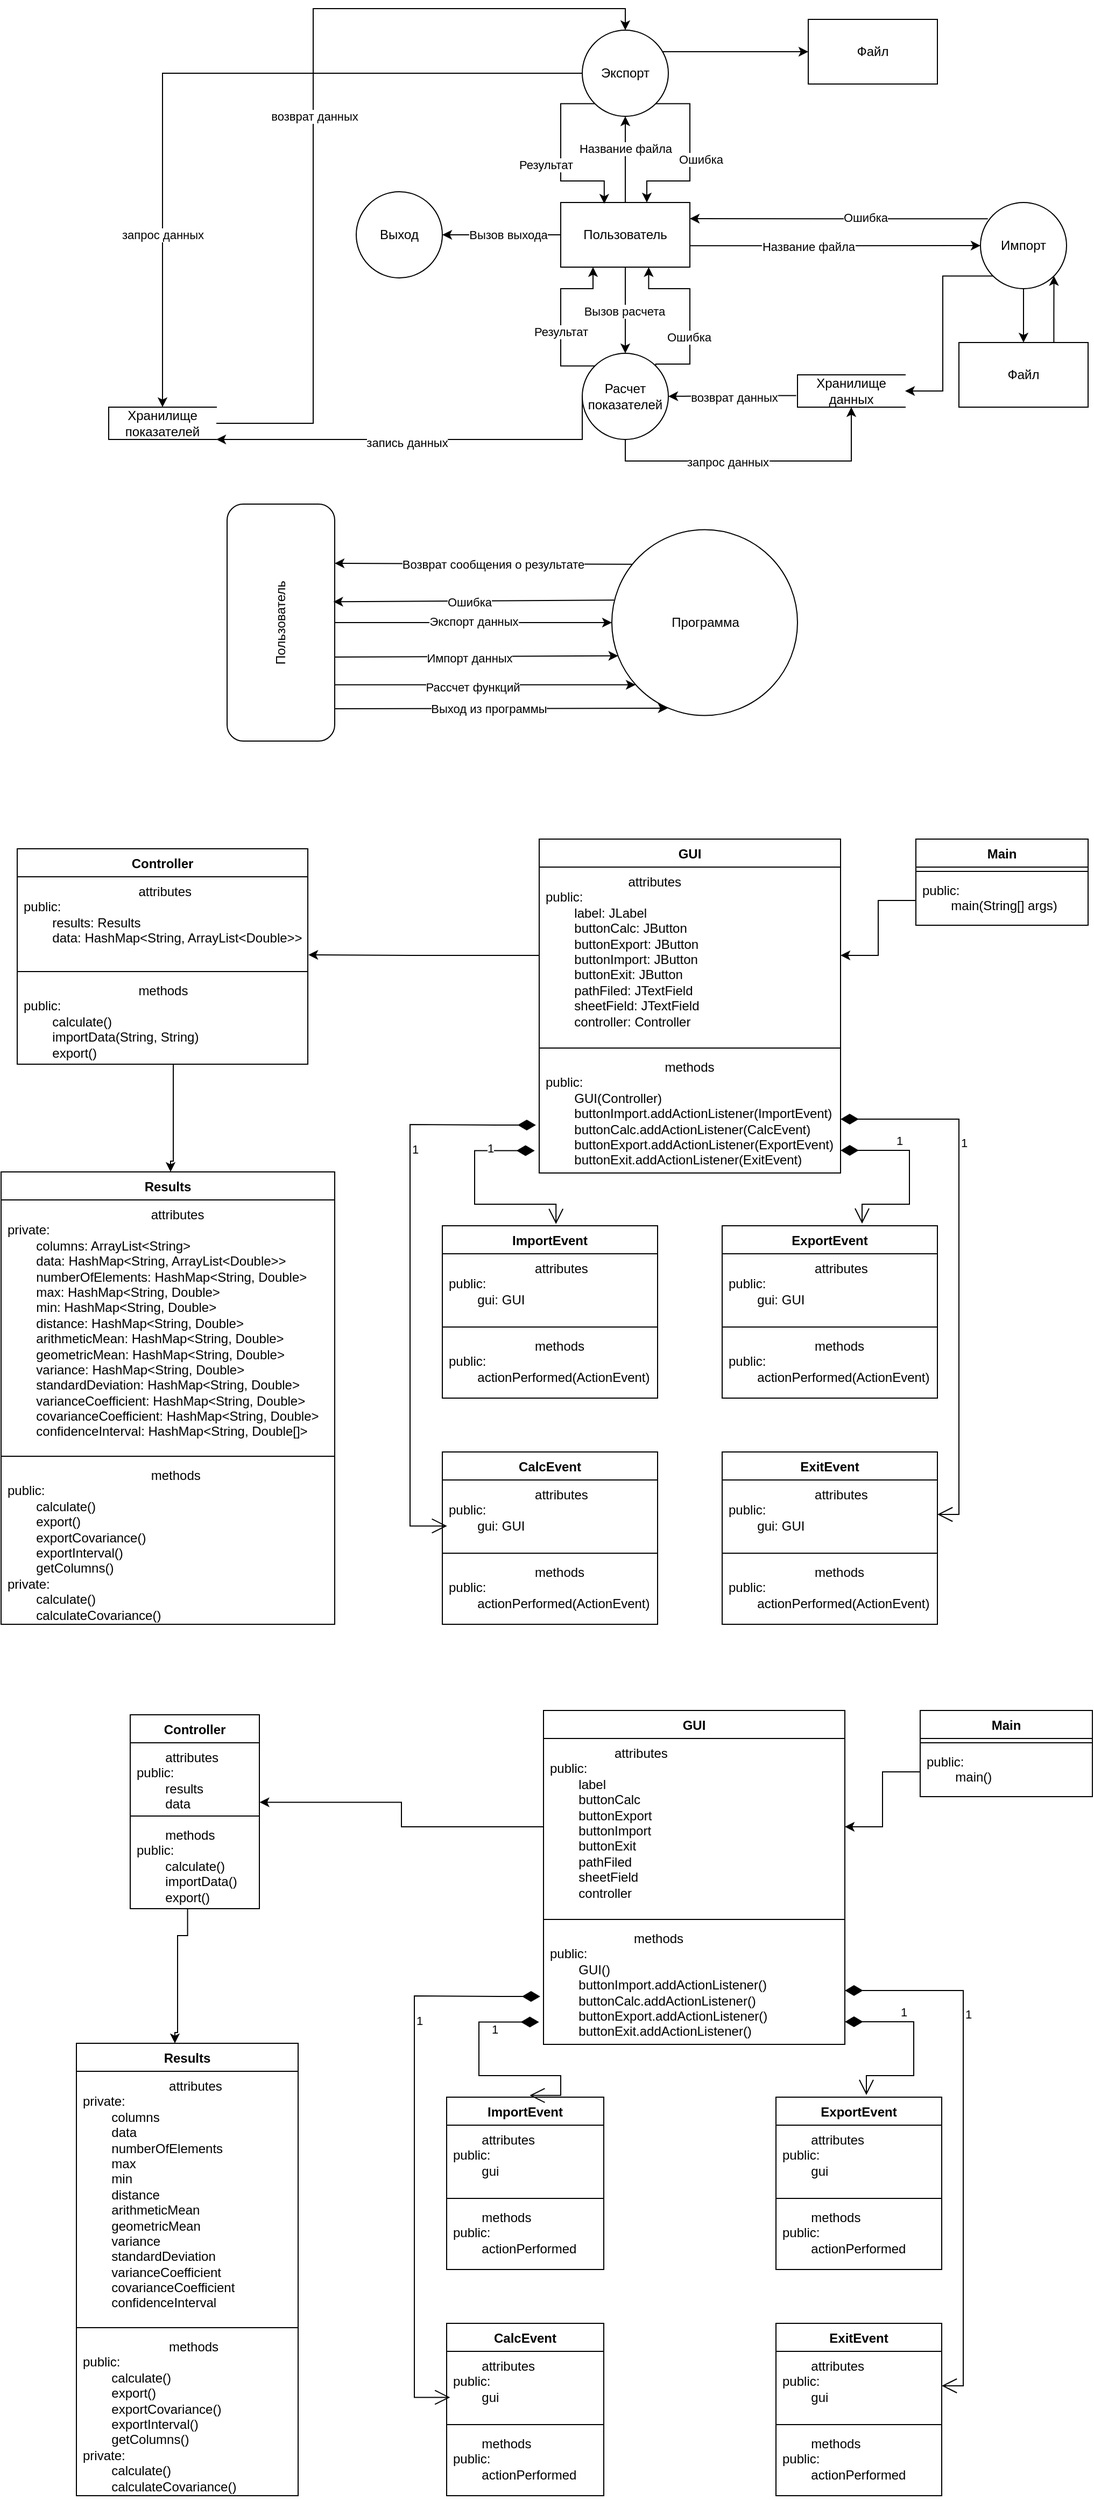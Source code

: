 <mxfile version="26.1.1">
  <diagram id="C5RBs43oDa-KdzZeNtuy" name="Page-1">
    <mxGraphModel dx="2074" dy="677" grid="1" gridSize="10" guides="1" tooltips="1" connect="1" arrows="1" fold="1" page="1" pageScale="1" pageWidth="827" pageHeight="1169" math="0" shadow="0">
      <root>
        <mxCell id="WIyWlLk6GJQsqaUBKTNV-0" />
        <mxCell id="WIyWlLk6GJQsqaUBKTNV-1" parent="WIyWlLk6GJQsqaUBKTNV-0" />
        <mxCell id="mgkAb7Pa9onaY0kGFAHc-3" style="edgeStyle=orthogonalEdgeStyle;rounded=0;orthogonalLoop=1;jettySize=auto;html=1;exitX=0.999;exitY=0.668;exitDx=0;exitDy=0;entryX=0;entryY=0.5;entryDx=0;entryDy=0;exitPerimeter=0;" parent="WIyWlLk6GJQsqaUBKTNV-1" source="mgkAb7Pa9onaY0kGFAHc-1" target="mgkAb7Pa9onaY0kGFAHc-2" edge="1">
          <mxGeometry relative="1" as="geometry" />
        </mxCell>
        <mxCell id="mgkAb7Pa9onaY0kGFAHc-7" value="Название файла" style="edgeLabel;html=1;align=center;verticalAlign=middle;resizable=0;points=[];" parent="mgkAb7Pa9onaY0kGFAHc-3" vertex="1" connectable="0">
          <mxGeometry x="-0.186" y="-1" relative="1" as="geometry">
            <mxPoint as="offset" />
          </mxGeometry>
        </mxCell>
        <mxCell id="mgkAb7Pa9onaY0kGFAHc-29" style="edgeStyle=orthogonalEdgeStyle;rounded=0;orthogonalLoop=1;jettySize=auto;html=1;exitX=0.5;exitY=0;exitDx=0;exitDy=0;entryX=0.5;entryY=1;entryDx=0;entryDy=0;" parent="WIyWlLk6GJQsqaUBKTNV-1" source="mgkAb7Pa9onaY0kGFAHc-1" target="mgkAb7Pa9onaY0kGFAHc-28" edge="1">
          <mxGeometry relative="1" as="geometry" />
        </mxCell>
        <mxCell id="mgkAb7Pa9onaY0kGFAHc-36" value="Название файла" style="edgeLabel;html=1;align=center;verticalAlign=middle;resizable=0;points=[];" parent="mgkAb7Pa9onaY0kGFAHc-29" vertex="1" connectable="0">
          <mxGeometry x="0.313" y="1" relative="1" as="geometry">
            <mxPoint x="1" y="2" as="offset" />
          </mxGeometry>
        </mxCell>
        <mxCell id="mgkAb7Pa9onaY0kGFAHc-39" style="edgeStyle=orthogonalEdgeStyle;rounded=0;orthogonalLoop=1;jettySize=auto;html=1;exitX=0.5;exitY=1;exitDx=0;exitDy=0;entryX=0.5;entryY=0;entryDx=0;entryDy=0;" parent="WIyWlLk6GJQsqaUBKTNV-1" source="mgkAb7Pa9onaY0kGFAHc-1" target="mgkAb7Pa9onaY0kGFAHc-37" edge="1">
          <mxGeometry relative="1" as="geometry" />
        </mxCell>
        <mxCell id="mgkAb7Pa9onaY0kGFAHc-40" value="Вызов расчета" style="edgeLabel;html=1;align=center;verticalAlign=middle;resizable=0;points=[];" parent="mgkAb7Pa9onaY0kGFAHc-39" vertex="1" connectable="0">
          <mxGeometry x="0.011" y="-1" relative="1" as="geometry">
            <mxPoint as="offset" />
          </mxGeometry>
        </mxCell>
        <mxCell id="mgkAb7Pa9onaY0kGFAHc-46" style="edgeStyle=orthogonalEdgeStyle;rounded=0;orthogonalLoop=1;jettySize=auto;html=1;exitX=0;exitY=0.5;exitDx=0;exitDy=0;entryX=1;entryY=0.5;entryDx=0;entryDy=0;" parent="WIyWlLk6GJQsqaUBKTNV-1" source="mgkAb7Pa9onaY0kGFAHc-1" target="mgkAb7Pa9onaY0kGFAHc-45" edge="1">
          <mxGeometry relative="1" as="geometry" />
        </mxCell>
        <mxCell id="mgkAb7Pa9onaY0kGFAHc-47" value="Вызов выхода" style="edgeLabel;html=1;align=center;verticalAlign=middle;resizable=0;points=[];" parent="mgkAb7Pa9onaY0kGFAHc-46" vertex="1" connectable="0">
          <mxGeometry x="-0.048" y="1" relative="1" as="geometry">
            <mxPoint x="3" y="-1" as="offset" />
          </mxGeometry>
        </mxCell>
        <mxCell id="mgkAb7Pa9onaY0kGFAHc-1" value="Пользователь" style="rounded=0;whiteSpace=wrap;html=1;" parent="WIyWlLk6GJQsqaUBKTNV-1" vertex="1">
          <mxGeometry x="-80" y="250" width="120" height="60" as="geometry" />
        </mxCell>
        <mxCell id="mgkAb7Pa9onaY0kGFAHc-5" style="edgeStyle=orthogonalEdgeStyle;rounded=0;orthogonalLoop=1;jettySize=auto;html=1;exitX=0.5;exitY=1;exitDx=0;exitDy=0;entryX=0.5;entryY=0;entryDx=0;entryDy=0;" parent="WIyWlLk6GJQsqaUBKTNV-1" source="mgkAb7Pa9onaY0kGFAHc-2" target="mgkAb7Pa9onaY0kGFAHc-4" edge="1">
          <mxGeometry relative="1" as="geometry" />
        </mxCell>
        <mxCell id="mgkAb7Pa9onaY0kGFAHc-9" style="edgeStyle=orthogonalEdgeStyle;rounded=0;orthogonalLoop=1;jettySize=auto;html=1;exitX=0.086;exitY=0.189;exitDx=0;exitDy=0;entryX=1;entryY=0.25;entryDx=0;entryDy=0;exitPerimeter=0;" parent="WIyWlLk6GJQsqaUBKTNV-1" source="mgkAb7Pa9onaY0kGFAHc-2" target="mgkAb7Pa9onaY0kGFAHc-1" edge="1">
          <mxGeometry relative="1" as="geometry" />
        </mxCell>
        <mxCell id="mgkAb7Pa9onaY0kGFAHc-10" value="Ошибка" style="edgeLabel;html=1;align=center;verticalAlign=middle;resizable=0;points=[];" parent="mgkAb7Pa9onaY0kGFAHc-9" vertex="1" connectable="0">
          <mxGeometry x="-0.178" y="-1" relative="1" as="geometry">
            <mxPoint as="offset" />
          </mxGeometry>
        </mxCell>
        <mxCell id="mgkAb7Pa9onaY0kGFAHc-11" style="edgeStyle=orthogonalEdgeStyle;rounded=0;orthogonalLoop=1;jettySize=auto;html=1;exitX=0;exitY=1;exitDx=0;exitDy=0;entryX=1;entryY=0.5;entryDx=0;entryDy=0;" parent="WIyWlLk6GJQsqaUBKTNV-1" source="mgkAb7Pa9onaY0kGFAHc-2" target="mgkAb7Pa9onaY0kGFAHc-57" edge="1">
          <mxGeometry relative="1" as="geometry">
            <mxPoint x="40" y="570" as="targetPoint" />
          </mxGeometry>
        </mxCell>
        <mxCell id="mgkAb7Pa9onaY0kGFAHc-2" value="Импорт" style="ellipse;whiteSpace=wrap;html=1;aspect=fixed;" parent="WIyWlLk6GJQsqaUBKTNV-1" vertex="1">
          <mxGeometry x="310" y="250" width="80" height="80" as="geometry" />
        </mxCell>
        <mxCell id="mgkAb7Pa9onaY0kGFAHc-6" style="edgeStyle=orthogonalEdgeStyle;rounded=0;orthogonalLoop=1;jettySize=auto;html=1;exitX=0.735;exitY=0.017;exitDx=0;exitDy=0;entryX=1;entryY=1;entryDx=0;entryDy=0;exitPerimeter=0;" parent="WIyWlLk6GJQsqaUBKTNV-1" source="mgkAb7Pa9onaY0kGFAHc-4" target="mgkAb7Pa9onaY0kGFAHc-2" edge="1">
          <mxGeometry relative="1" as="geometry" />
        </mxCell>
        <mxCell id="mgkAb7Pa9onaY0kGFAHc-4" value="Файл" style="rounded=0;whiteSpace=wrap;html=1;" parent="WIyWlLk6GJQsqaUBKTNV-1" vertex="1">
          <mxGeometry x="290" y="380" width="120" height="60" as="geometry" />
        </mxCell>
        <mxCell id="mgkAb7Pa9onaY0kGFAHc-49" style="edgeStyle=orthogonalEdgeStyle;rounded=0;orthogonalLoop=1;jettySize=auto;html=1;exitX=0.931;exitY=0.262;exitDx=0;exitDy=0;entryX=0;entryY=0.5;entryDx=0;entryDy=0;exitPerimeter=0;" parent="WIyWlLk6GJQsqaUBKTNV-1" source="mgkAb7Pa9onaY0kGFAHc-28" target="mgkAb7Pa9onaY0kGFAHc-48" edge="1">
          <mxGeometry relative="1" as="geometry">
            <Array as="points">
              <mxPoint x="8" y="111" />
            </Array>
          </mxGeometry>
        </mxCell>
        <mxCell id="mgkAb7Pa9onaY0kGFAHc-68" style="edgeStyle=orthogonalEdgeStyle;rounded=0;orthogonalLoop=1;jettySize=auto;html=1;exitX=0;exitY=0.5;exitDx=0;exitDy=0;entryX=0.5;entryY=0;entryDx=0;entryDy=0;" parent="WIyWlLk6GJQsqaUBKTNV-1" source="mgkAb7Pa9onaY0kGFAHc-28" target="mgkAb7Pa9onaY0kGFAHc-67" edge="1">
          <mxGeometry relative="1" as="geometry">
            <Array as="points">
              <mxPoint x="-450" y="130" />
            </Array>
          </mxGeometry>
        </mxCell>
        <mxCell id="mgkAb7Pa9onaY0kGFAHc-75" value="запрос данных" style="edgeLabel;html=1;align=center;verticalAlign=middle;resizable=0;points=[];" parent="mgkAb7Pa9onaY0kGFAHc-68" vertex="1" connectable="0">
          <mxGeometry x="-0.124" y="2" relative="1" as="geometry">
            <mxPoint x="-84" y="148" as="offset" />
          </mxGeometry>
        </mxCell>
        <mxCell id="mgkAb7Pa9onaY0kGFAHc-28" value="Экспорт" style="ellipse;whiteSpace=wrap;html=1;aspect=fixed;" parent="WIyWlLk6GJQsqaUBKTNV-1" vertex="1">
          <mxGeometry x="-60" y="90" width="80" height="80" as="geometry" />
        </mxCell>
        <mxCell id="mgkAb7Pa9onaY0kGFAHc-30" style="edgeStyle=orthogonalEdgeStyle;rounded=0;orthogonalLoop=1;jettySize=auto;html=1;exitX=1;exitY=1;exitDx=0;exitDy=0;" parent="WIyWlLk6GJQsqaUBKTNV-1" source="mgkAb7Pa9onaY0kGFAHc-28" edge="1">
          <mxGeometry relative="1" as="geometry">
            <mxPoint y="250" as="targetPoint" />
            <Array as="points">
              <mxPoint x="40" y="158" />
              <mxPoint x="40" y="230" />
              <mxPoint y="230" />
            </Array>
          </mxGeometry>
        </mxCell>
        <mxCell id="mgkAb7Pa9onaY0kGFAHc-34" value="Ошибка" style="edgeLabel;html=1;align=center;verticalAlign=middle;resizable=0;points=[];" parent="mgkAb7Pa9onaY0kGFAHc-30" vertex="1" connectable="0">
          <mxGeometry x="0.158" y="1" relative="1" as="geometry">
            <mxPoint x="9" y="-11" as="offset" />
          </mxGeometry>
        </mxCell>
        <mxCell id="mgkAb7Pa9onaY0kGFAHc-31" style="edgeStyle=orthogonalEdgeStyle;rounded=0;orthogonalLoop=1;jettySize=auto;html=1;exitX=0;exitY=1;exitDx=0;exitDy=0;entryX=0.337;entryY=0.019;entryDx=0;entryDy=0;entryPerimeter=0;" parent="WIyWlLk6GJQsqaUBKTNV-1" source="mgkAb7Pa9onaY0kGFAHc-28" target="mgkAb7Pa9onaY0kGFAHc-1" edge="1">
          <mxGeometry relative="1" as="geometry">
            <Array as="points">
              <mxPoint x="-80" y="158" />
              <mxPoint x="-80" y="230" />
              <mxPoint x="-40" y="230" />
            </Array>
          </mxGeometry>
        </mxCell>
        <mxCell id="mgkAb7Pa9onaY0kGFAHc-35" value="Результат" style="edgeLabel;html=1;align=center;verticalAlign=middle;resizable=0;points=[];" parent="mgkAb7Pa9onaY0kGFAHc-31" vertex="1" connectable="0">
          <mxGeometry x="0.064" relative="1" as="geometry">
            <mxPoint x="-14" as="offset" />
          </mxGeometry>
        </mxCell>
        <mxCell id="mgkAb7Pa9onaY0kGFAHc-41" style="edgeStyle=orthogonalEdgeStyle;rounded=0;orthogonalLoop=1;jettySize=auto;html=1;exitX=0;exitY=0;exitDx=0;exitDy=0;entryX=0.25;entryY=1;entryDx=0;entryDy=0;" parent="WIyWlLk6GJQsqaUBKTNV-1" source="mgkAb7Pa9onaY0kGFAHc-37" target="mgkAb7Pa9onaY0kGFAHc-1" edge="1">
          <mxGeometry relative="1" as="geometry">
            <Array as="points">
              <mxPoint x="-80" y="402" />
              <mxPoint x="-80" y="330" />
              <mxPoint x="-50" y="330" />
            </Array>
          </mxGeometry>
        </mxCell>
        <mxCell id="mgkAb7Pa9onaY0kGFAHc-42" value="Результат" style="edgeLabel;html=1;align=center;verticalAlign=middle;resizable=0;points=[];" parent="mgkAb7Pa9onaY0kGFAHc-41" vertex="1" connectable="0">
          <mxGeometry x="-0.287" relative="1" as="geometry">
            <mxPoint y="-9" as="offset" />
          </mxGeometry>
        </mxCell>
        <mxCell id="mgkAb7Pa9onaY0kGFAHc-43" style="edgeStyle=orthogonalEdgeStyle;rounded=0;orthogonalLoop=1;jettySize=auto;html=1;exitX=1;exitY=0;exitDx=0;exitDy=0;entryX=0.75;entryY=1;entryDx=0;entryDy=0;" parent="WIyWlLk6GJQsqaUBKTNV-1" source="mgkAb7Pa9onaY0kGFAHc-37" edge="1">
          <mxGeometry relative="1" as="geometry">
            <mxPoint x="0.004" y="381.716" as="sourcePoint" />
            <mxPoint x="1.72" y="310" as="targetPoint" />
            <Array as="points">
              <mxPoint x="8" y="400" />
              <mxPoint x="40" y="400" />
              <mxPoint x="40" y="330" />
              <mxPoint x="2" y="330" />
            </Array>
          </mxGeometry>
        </mxCell>
        <mxCell id="mgkAb7Pa9onaY0kGFAHc-44" value="Ошибка" style="edgeLabel;html=1;align=center;verticalAlign=middle;resizable=0;points=[];" parent="mgkAb7Pa9onaY0kGFAHc-43" vertex="1" connectable="0">
          <mxGeometry x="-0.274" y="1" relative="1" as="geometry">
            <mxPoint as="offset" />
          </mxGeometry>
        </mxCell>
        <mxCell id="mgkAb7Pa9onaY0kGFAHc-53" style="edgeStyle=orthogonalEdgeStyle;rounded=0;orthogonalLoop=1;jettySize=auto;html=1;entryX=0.5;entryY=1;entryDx=0;entryDy=0;exitX=0.5;exitY=1;exitDx=0;exitDy=0;" parent="WIyWlLk6GJQsqaUBKTNV-1" source="mgkAb7Pa9onaY0kGFAHc-37" target="mgkAb7Pa9onaY0kGFAHc-57" edge="1">
          <mxGeometry relative="1" as="geometry">
            <mxPoint x="-20" y="540" as="targetPoint" />
            <Array as="points">
              <mxPoint x="-20" y="490" />
              <mxPoint x="190" y="490" />
            </Array>
          </mxGeometry>
        </mxCell>
        <mxCell id="mgkAb7Pa9onaY0kGFAHc-63" value="запрос данных" style="edgeLabel;html=1;align=center;verticalAlign=middle;resizable=0;points=[];" parent="mgkAb7Pa9onaY0kGFAHc-53" vertex="1" connectable="0">
          <mxGeometry x="-0.182" y="-1" relative="1" as="geometry">
            <mxPoint as="offset" />
          </mxGeometry>
        </mxCell>
        <mxCell id="mgkAb7Pa9onaY0kGFAHc-71" style="edgeStyle=orthogonalEdgeStyle;rounded=0;orthogonalLoop=1;jettySize=auto;html=1;exitX=0;exitY=0.5;exitDx=0;exitDy=0;entryX=1;entryY=1;entryDx=0;entryDy=0;" parent="WIyWlLk6GJQsqaUBKTNV-1" source="mgkAb7Pa9onaY0kGFAHc-37" target="mgkAb7Pa9onaY0kGFAHc-67" edge="1">
          <mxGeometry relative="1" as="geometry">
            <Array as="points">
              <mxPoint x="-60" y="470" />
              <mxPoint x="-160" y="470" />
            </Array>
          </mxGeometry>
        </mxCell>
        <mxCell id="mgkAb7Pa9onaY0kGFAHc-72" value="запись данных" style="edgeLabel;html=1;align=center;verticalAlign=middle;resizable=0;points=[];" parent="mgkAb7Pa9onaY0kGFAHc-71" vertex="1" connectable="0">
          <mxGeometry x="0.071" y="3" relative="1" as="geometry">
            <mxPoint as="offset" />
          </mxGeometry>
        </mxCell>
        <mxCell id="mgkAb7Pa9onaY0kGFAHc-37" value="Расчет показателей" style="ellipse;whiteSpace=wrap;html=1;aspect=fixed;" parent="WIyWlLk6GJQsqaUBKTNV-1" vertex="1">
          <mxGeometry x="-60" y="390" width="80" height="80" as="geometry" />
        </mxCell>
        <mxCell id="mgkAb7Pa9onaY0kGFAHc-45" value="Выход" style="ellipse;whiteSpace=wrap;html=1;aspect=fixed;" parent="WIyWlLk6GJQsqaUBKTNV-1" vertex="1">
          <mxGeometry x="-270" y="240" width="80" height="80" as="geometry" />
        </mxCell>
        <mxCell id="mgkAb7Pa9onaY0kGFAHc-48" value="Файл" style="rounded=0;whiteSpace=wrap;html=1;" parent="WIyWlLk6GJQsqaUBKTNV-1" vertex="1">
          <mxGeometry x="150" y="80" width="120" height="60" as="geometry" />
        </mxCell>
        <mxCell id="mgkAb7Pa9onaY0kGFAHc-56" style="edgeStyle=orthogonalEdgeStyle;rounded=0;orthogonalLoop=1;jettySize=auto;html=1;exitX=-0.012;exitY=0.642;exitDx=0;exitDy=0;entryX=1;entryY=0.5;entryDx=0;entryDy=0;exitPerimeter=0;" parent="WIyWlLk6GJQsqaUBKTNV-1" source="mgkAb7Pa9onaY0kGFAHc-57" target="mgkAb7Pa9onaY0kGFAHc-37" edge="1">
          <mxGeometry relative="1" as="geometry">
            <mxPoint x="-50" y="540" as="sourcePoint" />
          </mxGeometry>
        </mxCell>
        <mxCell id="mgkAb7Pa9onaY0kGFAHc-64" value="возврат данных" style="edgeLabel;html=1;align=center;verticalAlign=middle;resizable=0;points=[];" parent="mgkAb7Pa9onaY0kGFAHc-56" vertex="1" connectable="0">
          <mxGeometry x="-0.658" relative="1" as="geometry">
            <mxPoint x="-38" y="1" as="offset" />
          </mxGeometry>
        </mxCell>
        <mxCell id="mgkAb7Pa9onaY0kGFAHc-57" value="Хранилище данных" style="html=1;dashed=0;whiteSpace=wrap;shape=partialRectangle;right=0;" parent="WIyWlLk6GJQsqaUBKTNV-1" vertex="1">
          <mxGeometry x="140" y="410" width="100" height="30" as="geometry" />
        </mxCell>
        <mxCell id="mgkAb7Pa9onaY0kGFAHc-70" style="edgeStyle=orthogonalEdgeStyle;rounded=0;orthogonalLoop=1;jettySize=auto;html=1;exitX=1;exitY=0.5;exitDx=0;exitDy=0;entryX=0.5;entryY=0;entryDx=0;entryDy=0;" parent="WIyWlLk6GJQsqaUBKTNV-1" source="mgkAb7Pa9onaY0kGFAHc-67" target="mgkAb7Pa9onaY0kGFAHc-28" edge="1">
          <mxGeometry relative="1" as="geometry">
            <Array as="points">
              <mxPoint x="-310" y="455" />
              <mxPoint x="-310" y="70" />
              <mxPoint x="-20" y="70" />
            </Array>
          </mxGeometry>
        </mxCell>
        <mxCell id="mgkAb7Pa9onaY0kGFAHc-74" value="возврат данных" style="edgeLabel;html=1;align=center;verticalAlign=middle;resizable=0;points=[];" parent="mgkAb7Pa9onaY0kGFAHc-70" vertex="1" connectable="0">
          <mxGeometry x="-0.043" y="-1" relative="1" as="geometry">
            <mxPoint as="offset" />
          </mxGeometry>
        </mxCell>
        <mxCell id="mgkAb7Pa9onaY0kGFAHc-67" value="Хранилище показателей" style="html=1;dashed=0;whiteSpace=wrap;shape=partialRectangle;right=0;" parent="WIyWlLk6GJQsqaUBKTNV-1" vertex="1">
          <mxGeometry x="-500" y="440" width="100" height="30" as="geometry" />
        </mxCell>
        <mxCell id="HhMW0iq2pkTfqBe5H6YN-0" value="Пользователь" style="rounded=1;whiteSpace=wrap;html=1;rotation=-90;" parent="WIyWlLk6GJQsqaUBKTNV-1" vertex="1">
          <mxGeometry x="-450" y="590" width="220" height="100" as="geometry" />
        </mxCell>
        <mxCell id="HhMW0iq2pkTfqBe5H6YN-1" value="Программа" style="ellipse;whiteSpace=wrap;html=1;aspect=fixed;" parent="WIyWlLk6GJQsqaUBKTNV-1" vertex="1">
          <mxGeometry x="-32.5" y="553.75" width="172.5" height="172.5" as="geometry" />
        </mxCell>
        <mxCell id="HhMW0iq2pkTfqBe5H6YN-2" value="" style="endArrow=classic;html=1;rounded=0;exitX=0.5;exitY=1;exitDx=0;exitDy=0;entryX=0;entryY=0.5;entryDx=0;entryDy=0;" parent="WIyWlLk6GJQsqaUBKTNV-1" source="HhMW0iq2pkTfqBe5H6YN-0" target="HhMW0iq2pkTfqBe5H6YN-1" edge="1">
          <mxGeometry width="50" height="50" relative="1" as="geometry">
            <mxPoint x="-250" y="639.5" as="sourcePoint" />
            <mxPoint x="-40" y="639.5" as="targetPoint" />
            <Array as="points" />
          </mxGeometry>
        </mxCell>
        <mxCell id="HhMW0iq2pkTfqBe5H6YN-3" value="Экспорт данных" style="edgeLabel;html=1;align=center;verticalAlign=middle;resizable=0;points=[];" parent="HhMW0iq2pkTfqBe5H6YN-2" vertex="1" connectable="0">
          <mxGeometry x="-0.003" y="1" relative="1" as="geometry">
            <mxPoint as="offset" />
          </mxGeometry>
        </mxCell>
        <mxCell id="HhMW0iq2pkTfqBe5H6YN-4" value="" style="endArrow=classic;html=1;rounded=0;entryX=0.034;entryY=0.679;entryDx=0;entryDy=0;entryPerimeter=0;" parent="WIyWlLk6GJQsqaUBKTNV-1" target="HhMW0iq2pkTfqBe5H6YN-1" edge="1">
          <mxGeometry width="50" height="50" relative="1" as="geometry">
            <mxPoint x="-290" y="672.01" as="sourcePoint" />
            <mxPoint x="-28.788" y="670.005" as="targetPoint" />
            <Array as="points" />
          </mxGeometry>
        </mxCell>
        <mxCell id="HhMW0iq2pkTfqBe5H6YN-5" value="Импорт данных" style="edgeLabel;html=1;align=center;verticalAlign=middle;resizable=0;points=[];" parent="HhMW0iq2pkTfqBe5H6YN-4" vertex="1" connectable="0">
          <mxGeometry x="-0.051" y="-1" relative="1" as="geometry">
            <mxPoint as="offset" />
          </mxGeometry>
        </mxCell>
        <mxCell id="HhMW0iq2pkTfqBe5H6YN-6" value="" style="endArrow=classic;html=1;rounded=0;entryX=0.301;entryY=0.961;entryDx=0;entryDy=0;entryPerimeter=0;" parent="WIyWlLk6GJQsqaUBKTNV-1" target="HhMW0iq2pkTfqBe5H6YN-1" edge="1">
          <mxGeometry width="50" height="50" relative="1" as="geometry">
            <mxPoint x="-290" y="720" as="sourcePoint" />
            <mxPoint x="-68.04" y="720.04" as="targetPoint" />
          </mxGeometry>
        </mxCell>
        <mxCell id="HhMW0iq2pkTfqBe5H6YN-7" value="Выход из программы" style="edgeLabel;html=1;align=center;verticalAlign=middle;resizable=0;points=[];" parent="HhMW0iq2pkTfqBe5H6YN-6" vertex="1" connectable="0">
          <mxGeometry x="-0.075" relative="1" as="geometry">
            <mxPoint as="offset" />
          </mxGeometry>
        </mxCell>
        <mxCell id="HhMW0iq2pkTfqBe5H6YN-8" value="" style="endArrow=classic;html=1;rounded=0;exitX=0.25;exitY=1;exitDx=0;exitDy=0;entryX=0.128;entryY=0.835;entryDx=0;entryDy=0;entryPerimeter=0;" parent="WIyWlLk6GJQsqaUBKTNV-1" target="HhMW0iq2pkTfqBe5H6YN-1" edge="1">
          <mxGeometry width="50" height="50" relative="1" as="geometry">
            <mxPoint x="-290.0" y="697.76" as="sourcePoint" />
            <mxPoint x="-20" y="690" as="targetPoint" />
            <Array as="points" />
          </mxGeometry>
        </mxCell>
        <mxCell id="HhMW0iq2pkTfqBe5H6YN-9" value="Рассчет функций" style="edgeLabel;html=1;align=center;verticalAlign=middle;resizable=0;points=[];" parent="HhMW0iq2pkTfqBe5H6YN-8" vertex="1" connectable="0">
          <mxGeometry x="-0.089" y="-2" relative="1" as="geometry">
            <mxPoint as="offset" />
          </mxGeometry>
        </mxCell>
        <mxCell id="HhMW0iq2pkTfqBe5H6YN-10" value="" style="endArrow=classic;html=1;rounded=0;entryX=0.588;entryY=0.987;entryDx=0;entryDy=0;entryPerimeter=0;exitX=0.012;exitY=0.379;exitDx=0;exitDy=0;exitPerimeter=0;" parent="WIyWlLk6GJQsqaUBKTNV-1" source="HhMW0iq2pkTfqBe5H6YN-1" target="HhMW0iq2pkTfqBe5H6YN-0" edge="1">
          <mxGeometry width="50" height="50" relative="1" as="geometry">
            <mxPoint x="-60" y="620" as="sourcePoint" />
            <mxPoint x="-10" y="570" as="targetPoint" />
          </mxGeometry>
        </mxCell>
        <mxCell id="HhMW0iq2pkTfqBe5H6YN-11" value="Ошибка" style="edgeLabel;html=1;align=center;verticalAlign=middle;resizable=0;points=[];" parent="HhMW0iq2pkTfqBe5H6YN-10" vertex="1" connectable="0">
          <mxGeometry x="0.032" y="1" relative="1" as="geometry">
            <mxPoint as="offset" />
          </mxGeometry>
        </mxCell>
        <mxCell id="HhMW0iq2pkTfqBe5H6YN-12" value="" style="endArrow=classic;html=1;rounded=0;entryX=0.75;entryY=1;entryDx=0;entryDy=0;exitX=0.109;exitY=0.186;exitDx=0;exitDy=0;exitPerimeter=0;" parent="WIyWlLk6GJQsqaUBKTNV-1" source="HhMW0iq2pkTfqBe5H6YN-1" target="HhMW0iq2pkTfqBe5H6YN-0" edge="1">
          <mxGeometry width="50" height="50" relative="1" as="geometry">
            <mxPoint x="-60" y="585" as="sourcePoint" />
            <mxPoint x="-280" y="550" as="targetPoint" />
          </mxGeometry>
        </mxCell>
        <mxCell id="HhMW0iq2pkTfqBe5H6YN-13" value="Возврат сообщения о результате" style="edgeLabel;html=1;align=center;verticalAlign=middle;resizable=0;points=[];" parent="HhMW0iq2pkTfqBe5H6YN-12" vertex="1" connectable="0">
          <mxGeometry x="-0.061" relative="1" as="geometry">
            <mxPoint as="offset" />
          </mxGeometry>
        </mxCell>
        <mxCell id="HhMW0iq2pkTfqBe5H6YN-18" value="GUI" style="swimlane;fontStyle=1;align=center;verticalAlign=top;childLayout=stackLayout;horizontal=1;startSize=26;horizontalStack=0;resizeParent=1;resizeParentMax=0;resizeLast=0;collapsible=1;marginBottom=0;whiteSpace=wrap;html=1;" parent="WIyWlLk6GJQsqaUBKTNV-1" vertex="1">
          <mxGeometry x="-100" y="841" width="280" height="310" as="geometry" />
        </mxCell>
        <mxCell id="HhMW0iq2pkTfqBe5H6YN-19" value="&lt;div style=&quot;text-align: center;&quot;&gt;&lt;span style=&quot;background-color: transparent; color: light-dark(rgb(0, 0, 0), rgb(255, 255, 255));&quot;&gt;&amp;nbsp; &amp;nbsp; &amp;nbsp; &amp;nbsp; &amp;nbsp; &amp;nbsp; &amp;nbsp; &amp;nbsp; &amp;nbsp; attributes&lt;/span&gt;&lt;/div&gt;&lt;div&gt;public:&lt;/div&gt;&lt;div&gt;&lt;span style=&quot;white-space: pre;&quot;&gt;&#x9;&lt;/span&gt;label: JLabel&lt;/div&gt;&lt;div&gt;&lt;span style=&quot;white-space: pre;&quot;&gt;&#x9;&lt;/span&gt;buttonCalc: JButton&lt;/div&gt;&lt;div&gt;&lt;span style=&quot;background-color: transparent; color: light-dark(rgb(0, 0, 0), rgb(255, 255, 255));&quot;&gt;&lt;span style=&quot;white-space: pre;&quot;&gt;&#x9;&lt;/span&gt;buttonExport:&amp;nbsp;&lt;/span&gt;&lt;span style=&quot;background-color: transparent; color: light-dark(rgb(0, 0, 0), rgb(255, 255, 255));&quot;&gt;JButton&lt;/span&gt;&lt;/div&gt;&lt;div&gt;&lt;span style=&quot;background-color: transparent; color: light-dark(rgb(0, 0, 0), rgb(255, 255, 255));&quot;&gt;&lt;span style=&quot;white-space: pre;&quot;&gt;&#x9;&lt;/span&gt;buttonImport:&amp;nbsp;&lt;/span&gt;&lt;span style=&quot;background-color: transparent; color: light-dark(rgb(0, 0, 0), rgb(255, 255, 255));&quot;&gt;JButton&lt;/span&gt;&lt;/div&gt;&lt;div&gt;&lt;span style=&quot;background-color: transparent; color: light-dark(rgb(0, 0, 0), rgb(255, 255, 255));&quot;&gt;&lt;span style=&quot;white-space: pre;&quot;&gt;&#x9;&lt;/span&gt;buttonExit:&amp;nbsp;&lt;/span&gt;&lt;span style=&quot;background-color: transparent; color: light-dark(rgb(0, 0, 0), rgb(255, 255, 255));&quot;&gt;JButton&lt;/span&gt;&lt;/div&gt;&lt;div&gt;&lt;span style=&quot;color: light-dark(rgb(0, 0, 0), rgb(255, 255, 255)); background-color: transparent;&quot;&gt;&lt;span style=&quot;white-space: pre;&quot;&gt;&#x9;&lt;/span&gt;pathFiled:&amp;nbsp;&lt;/span&gt;&lt;span style=&quot;color: light-dark(rgb(0, 0, 0), rgb(255, 255, 255)); background-color: transparent;&quot;&gt;JTextField&lt;/span&gt;&lt;span style=&quot;background-color: transparent; color: light-dark(rgb(0, 0, 0), rgb(255, 255, 255));&quot;&gt;&lt;/span&gt;&lt;/div&gt;&lt;div&gt;&lt;span style=&quot;color: light-dark(rgb(0, 0, 0), rgb(255, 255, 255)); background-color: transparent;&quot;&gt;&lt;span style=&quot;white-space: pre;&quot;&gt;&#x9;&lt;/span&gt;sheetField:&amp;nbsp;&lt;/span&gt;&lt;span style=&quot;color: light-dark(rgb(0, 0, 0), rgb(255, 255, 255)); background-color: transparent;&quot;&gt;JTextField&lt;/span&gt;&lt;span style=&quot;color: light-dark(rgb(0, 0, 0), rgb(255, 255, 255)); background-color: transparent;&quot;&gt;&lt;/span&gt;&lt;/div&gt;&lt;div&gt;&lt;span style=&quot;color: light-dark(rgb(0, 0, 0), rgb(255, 255, 255)); background-color: transparent;&quot;&gt;&lt;span style=&quot;white-space: pre;&quot;&gt;&#x9;&lt;/span&gt;controller: Controller&lt;/span&gt;&lt;/div&gt;" style="text;strokeColor=none;fillColor=none;align=left;verticalAlign=top;spacingLeft=4;spacingRight=4;overflow=hidden;rotatable=0;points=[[0,0.5],[1,0.5]];portConstraint=eastwest;whiteSpace=wrap;html=1;" parent="HhMW0iq2pkTfqBe5H6YN-18" vertex="1">
          <mxGeometry y="26" width="280" height="164" as="geometry" />
        </mxCell>
        <mxCell id="HhMW0iq2pkTfqBe5H6YN-20" value="" style="line;strokeWidth=1;fillColor=none;align=left;verticalAlign=middle;spacingTop=-1;spacingLeft=3;spacingRight=3;rotatable=0;labelPosition=right;points=[];portConstraint=eastwest;strokeColor=inherit;" parent="HhMW0iq2pkTfqBe5H6YN-18" vertex="1">
          <mxGeometry y="190" width="280" height="8" as="geometry" />
        </mxCell>
        <mxCell id="HhMW0iq2pkTfqBe5H6YN-21" value="&lt;div style=&quot;text-align: center;&quot;&gt;methods&lt;/div&gt;&lt;div style=&quot;&quot;&gt;public:&lt;/div&gt;&lt;div style=&quot;&quot;&gt;&lt;span style=&quot;white-space: pre;&quot;&gt;&#x9;&lt;/span&gt;GUI(Controller)&lt;br&gt;&lt;/div&gt;&lt;div style=&quot;&quot;&gt;&lt;span style=&quot;white-space: pre;&quot;&gt;&#x9;&lt;/span&gt;buttonImport.addActionListener(ImportEvent)&lt;br&gt;&lt;/div&gt;&lt;div style=&quot;&quot;&gt;&lt;span style=&quot;white-space: pre;&quot;&gt;&#x9;&lt;/span&gt;&lt;span style=&quot;background-color: transparent; color: light-dark(rgb(0, 0, 0), rgb(255, 255, 255));&quot;&gt;buttonCalc.addActionListener(CalcEvent)&lt;/span&gt;&lt;br&gt;&lt;/div&gt;&lt;div style=&quot;&quot;&gt;&lt;span style=&quot;background-color: transparent; color: light-dark(rgb(0, 0, 0), rgb(255, 255, 255));&quot;&gt;&lt;span style=&quot;white-space: pre;&quot;&gt;&#x9;&lt;/span&gt;&lt;/span&gt;&lt;span style=&quot;background-color: transparent; color: light-dark(rgb(0, 0, 0), rgb(255, 255, 255));&quot;&gt;buttonExport.addActionListener(ExportEvent)&lt;/span&gt;&lt;/div&gt;&lt;div style=&quot;&quot;&gt;&lt;span style=&quot;background-color: transparent; color: light-dark(rgb(0, 0, 0), rgb(255, 255, 255));&quot;&gt;&lt;span style=&quot;white-space: pre;&quot;&gt;&#x9;&lt;/span&gt;&lt;/span&gt;&lt;span style=&quot;background-color: transparent; color: light-dark(rgb(0, 0, 0), rgb(255, 255, 255));&quot;&gt;buttonExit.addActionListener(ExitEvent)&lt;/span&gt;&lt;/div&gt;" style="text;strokeColor=none;fillColor=none;align=left;verticalAlign=top;spacingLeft=4;spacingRight=4;overflow=hidden;rotatable=0;points=[[0,0.5],[1,0.5]];portConstraint=eastwest;whiteSpace=wrap;html=1;" parent="HhMW0iq2pkTfqBe5H6YN-18" vertex="1">
          <mxGeometry y="198" width="280" height="112" as="geometry" />
        </mxCell>
        <mxCell id="TBBZvAC4FZ8_3JwnrPng-2" value="1" style="endArrow=open;html=1;endSize=12;startArrow=diamondThin;startSize=14;startFill=1;edgeStyle=orthogonalEdgeStyle;align=left;verticalAlign=bottom;rounded=0;exitX=-0.015;exitY=0.815;exitDx=0;exitDy=0;exitPerimeter=0;entryX=1;entryY=0.5;entryDx=0;entryDy=0;" edge="1" parent="HhMW0iq2pkTfqBe5H6YN-18" target="8qJ7zvNlw8TSTo8J5I4h-12">
          <mxGeometry x="-0.432" relative="1" as="geometry">
            <mxPoint x="280" y="260" as="sourcePoint" />
            <mxPoint x="300" y="328" as="targetPoint" />
            <Array as="points">
              <mxPoint x="390" y="260" />
              <mxPoint x="390" y="627" />
            </Array>
            <mxPoint as="offset" />
          </mxGeometry>
        </mxCell>
        <mxCell id="TBBZvAC4FZ8_3JwnrPng-8" style="edgeStyle=orthogonalEdgeStyle;rounded=0;orthogonalLoop=1;jettySize=auto;html=1;exitX=0.5;exitY=1;exitDx=0;exitDy=0;entryX=0.5;entryY=0;entryDx=0;entryDy=0;" edge="1" parent="WIyWlLk6GJQsqaUBKTNV-1">
          <mxGeometry relative="1" as="geometry">
            <mxPoint x="-447.5" y="1050" as="sourcePoint" />
            <mxPoint x="-442.5" y="1150" as="targetPoint" />
            <Array as="points">
              <mxPoint x="-440" y="1050" />
              <mxPoint x="-440" y="1140" />
              <mxPoint x="-442" y="1140" />
            </Array>
          </mxGeometry>
        </mxCell>
        <mxCell id="HhMW0iq2pkTfqBe5H6YN-22" value="Controller" style="swimlane;fontStyle=1;align=center;verticalAlign=top;childLayout=stackLayout;horizontal=1;startSize=26;horizontalStack=0;resizeParent=1;resizeParentMax=0;resizeLast=0;collapsible=1;marginBottom=0;whiteSpace=wrap;html=1;" parent="WIyWlLk6GJQsqaUBKTNV-1" vertex="1">
          <mxGeometry x="-585" y="850" width="270" height="200" as="geometry" />
        </mxCell>
        <mxCell id="HhMW0iq2pkTfqBe5H6YN-23" value="&amp;nbsp; &amp;nbsp; &amp;nbsp; &amp;nbsp; &amp;nbsp; &amp;nbsp; &amp;nbsp; &amp;nbsp;&lt;span style=&quot;white-space: pre;&quot;&gt;&#x9;&lt;/span&gt;&lt;span style=&quot;white-space: pre;&quot;&gt;&#x9;&lt;/span&gt;&lt;span style=&quot;white-space: pre;&quot;&gt;&#x9;&lt;/span&gt;attributes&lt;div&gt;public:&amp;nbsp;&lt;/div&gt;&lt;div&gt;&lt;span style=&quot;white-space: pre;&quot;&gt;&#x9;&lt;/span&gt;results: Results&lt;br&gt;&lt;/div&gt;&lt;div&gt;&lt;span style=&quot;white-space: pre;&quot;&gt;&#x9;&lt;/span&gt;data: HashMap&amp;lt;String, ArrayList&amp;lt;Double&amp;gt;&amp;gt;&lt;br&gt;&lt;/div&gt;" style="text;strokeColor=none;fillColor=none;align=left;verticalAlign=top;spacingLeft=4;spacingRight=4;overflow=hidden;rotatable=0;points=[[0,0.5],[1,0.5]];portConstraint=eastwest;whiteSpace=wrap;html=1;" parent="HhMW0iq2pkTfqBe5H6YN-22" vertex="1">
          <mxGeometry y="26" width="270" height="84" as="geometry" />
        </mxCell>
        <mxCell id="HhMW0iq2pkTfqBe5H6YN-24" value="" style="line;strokeWidth=1;fillColor=none;align=left;verticalAlign=middle;spacingTop=-1;spacingLeft=3;spacingRight=3;rotatable=0;labelPosition=right;points=[];portConstraint=eastwest;strokeColor=inherit;" parent="HhMW0iq2pkTfqBe5H6YN-22" vertex="1">
          <mxGeometry y="110" width="270" height="8" as="geometry" />
        </mxCell>
        <mxCell id="HhMW0iq2pkTfqBe5H6YN-25" value="&lt;span style=&quot;white-space: pre;&quot;&gt;&#x9;&lt;/span&gt;&lt;span style=&quot;white-space: pre;&quot;&gt;&#x9;&lt;/span&gt;&lt;span style=&quot;white-space: pre;&quot;&gt;&#x9;&lt;/span&gt;&lt;span style=&quot;white-space: pre;&quot;&gt;&#x9;&lt;/span&gt;methods&lt;div&gt;public:&lt;/div&gt;&lt;div&gt;&lt;span style=&quot;white-space: pre;&quot;&gt;&#x9;&lt;/span&gt;calculate()&lt;br&gt;&lt;/div&gt;&lt;div&gt;&lt;span style=&quot;white-space: pre;&quot;&gt;&#x9;&lt;/span&gt;importData(String, String)&lt;br&gt;&lt;/div&gt;&lt;div&gt;&lt;span style=&quot;white-space: pre;&quot;&gt;&#x9;&lt;/span&gt;export()&lt;br&gt;&lt;/div&gt;&lt;div&gt;&lt;span style=&quot;white-space: pre;&quot;&gt;&#x9;&lt;/span&gt;&lt;br&gt;&lt;/div&gt;&lt;div&gt;&lt;br&gt;&lt;/div&gt;" style="text;strokeColor=none;fillColor=none;align=left;verticalAlign=top;spacingLeft=4;spacingRight=4;overflow=hidden;rotatable=0;points=[[0,0.5],[1,0.5]];portConstraint=eastwest;whiteSpace=wrap;html=1;" parent="HhMW0iq2pkTfqBe5H6YN-22" vertex="1">
          <mxGeometry y="118" width="270" height="82" as="geometry" />
        </mxCell>
        <mxCell id="8qJ7zvNlw8TSTo8J5I4h-3" value="CalcEvent" style="swimlane;fontStyle=1;align=center;verticalAlign=top;childLayout=stackLayout;horizontal=1;startSize=26;horizontalStack=0;resizeParent=1;resizeParentMax=0;resizeLast=0;collapsible=1;marginBottom=0;whiteSpace=wrap;html=1;" parent="WIyWlLk6GJQsqaUBKTNV-1" vertex="1">
          <mxGeometry x="-190" y="1410" width="200" height="160" as="geometry" />
        </mxCell>
        <mxCell id="8qJ7zvNlw8TSTo8J5I4h-4" value="&lt;div&gt;&lt;span style=&quot;white-space: pre;&quot;&gt;&#x9;&lt;/span&gt;&lt;span style=&quot;white-space: pre;&quot;&gt;&#x9;&lt;/span&gt;&lt;span style=&quot;white-space: pre;&quot;&gt;&#x9;&lt;/span&gt;attributes&lt;/div&gt;public:&lt;div&gt;&lt;span style=&quot;white-space: pre;&quot;&gt;&#x9;&lt;/span&gt;gui: GUI&lt;br&gt;&lt;/div&gt;" style="text;strokeColor=none;fillColor=none;align=left;verticalAlign=top;spacingLeft=4;spacingRight=4;overflow=hidden;rotatable=0;points=[[0,0.5],[1,0.5]];portConstraint=eastwest;whiteSpace=wrap;html=1;" parent="8qJ7zvNlw8TSTo8J5I4h-3" vertex="1">
          <mxGeometry y="26" width="200" height="64" as="geometry" />
        </mxCell>
        <mxCell id="8qJ7zvNlw8TSTo8J5I4h-5" value="" style="line;strokeWidth=1;fillColor=none;align=left;verticalAlign=middle;spacingTop=-1;spacingLeft=3;spacingRight=3;rotatable=0;labelPosition=right;points=[];portConstraint=eastwest;strokeColor=inherit;" parent="8qJ7zvNlw8TSTo8J5I4h-3" vertex="1">
          <mxGeometry y="90" width="200" height="8" as="geometry" />
        </mxCell>
        <mxCell id="8qJ7zvNlw8TSTo8J5I4h-6" value="&lt;span style=&quot;white-space: pre;&quot;&gt;&#x9;&lt;/span&gt;&lt;span style=&quot;white-space: pre;&quot;&gt;&#x9;&lt;/span&gt;&lt;span style=&quot;white-space: pre;&quot;&gt;&#x9;&lt;/span&gt;methods&lt;div&gt;public:&lt;/div&gt;&lt;div&gt;&lt;span style=&quot;white-space: pre;&quot;&gt;&#x9;&lt;/span&gt;actionPerformed(ActionEvent)&lt;br&gt;&lt;/div&gt;" style="text;strokeColor=none;fillColor=none;align=left;verticalAlign=top;spacingLeft=4;spacingRight=4;overflow=hidden;rotatable=0;points=[[0,0.5],[1,0.5]];portConstraint=eastwest;whiteSpace=wrap;html=1;" parent="8qJ7zvNlw8TSTo8J5I4h-3" vertex="1">
          <mxGeometry y="98" width="200" height="62" as="geometry" />
        </mxCell>
        <mxCell id="8qJ7zvNlw8TSTo8J5I4h-7" value="ImportEvent" style="swimlane;fontStyle=1;align=center;verticalAlign=top;childLayout=stackLayout;horizontal=1;startSize=26;horizontalStack=0;resizeParent=1;resizeParentMax=0;resizeLast=0;collapsible=1;marginBottom=0;whiteSpace=wrap;html=1;" parent="WIyWlLk6GJQsqaUBKTNV-1" vertex="1">
          <mxGeometry x="-190" y="1200" width="200" height="160" as="geometry" />
        </mxCell>
        <mxCell id="8qJ7zvNlw8TSTo8J5I4h-8" value="&lt;div&gt;&lt;span style=&quot;white-space: pre;&quot;&gt;&#x9;&lt;/span&gt;&lt;span style=&quot;white-space: pre;&quot;&gt;&#x9;&lt;/span&gt;&lt;span style=&quot;white-space: pre;&quot;&gt;&#x9;&lt;/span&gt;attributes&lt;/div&gt;public:&lt;div&gt;&lt;span style=&quot;white-space: pre;&quot;&gt;&#x9;&lt;/span&gt;gui: GUI&lt;br&gt;&lt;/div&gt;" style="text;strokeColor=none;fillColor=none;align=left;verticalAlign=top;spacingLeft=4;spacingRight=4;overflow=hidden;rotatable=0;points=[[0,0.5],[1,0.5]];portConstraint=eastwest;whiteSpace=wrap;html=1;" parent="8qJ7zvNlw8TSTo8J5I4h-7" vertex="1">
          <mxGeometry y="26" width="200" height="64" as="geometry" />
        </mxCell>
        <mxCell id="8qJ7zvNlw8TSTo8J5I4h-9" value="" style="line;strokeWidth=1;fillColor=none;align=left;verticalAlign=middle;spacingTop=-1;spacingLeft=3;spacingRight=3;rotatable=0;labelPosition=right;points=[];portConstraint=eastwest;strokeColor=inherit;" parent="8qJ7zvNlw8TSTo8J5I4h-7" vertex="1">
          <mxGeometry y="90" width="200" height="8" as="geometry" />
        </mxCell>
        <mxCell id="8qJ7zvNlw8TSTo8J5I4h-10" value="&lt;span style=&quot;white-space: pre;&quot;&gt;&#x9;&lt;/span&gt;&lt;span style=&quot;white-space: pre;&quot;&gt;&#x9;&lt;/span&gt;&lt;span style=&quot;white-space: pre;&quot;&gt;&#x9;&lt;/span&gt;methods&lt;div&gt;public:&lt;/div&gt;&lt;div&gt;&lt;span style=&quot;white-space: pre;&quot;&gt;&#x9;&lt;/span&gt;actionPerformed(ActionEvent)&lt;br&gt;&lt;/div&gt;" style="text;strokeColor=none;fillColor=none;align=left;verticalAlign=top;spacingLeft=4;spacingRight=4;overflow=hidden;rotatable=0;points=[[0,0.5],[1,0.5]];portConstraint=eastwest;whiteSpace=wrap;html=1;" parent="8qJ7zvNlw8TSTo8J5I4h-7" vertex="1">
          <mxGeometry y="98" width="200" height="62" as="geometry" />
        </mxCell>
        <mxCell id="8qJ7zvNlw8TSTo8J5I4h-11" value="ExitEvent" style="swimlane;fontStyle=1;align=center;verticalAlign=top;childLayout=stackLayout;horizontal=1;startSize=26;horizontalStack=0;resizeParent=1;resizeParentMax=0;resizeLast=0;collapsible=1;marginBottom=0;whiteSpace=wrap;html=1;" parent="WIyWlLk6GJQsqaUBKTNV-1" vertex="1">
          <mxGeometry x="70" y="1410" width="200" height="160" as="geometry" />
        </mxCell>
        <mxCell id="8qJ7zvNlw8TSTo8J5I4h-12" value="&lt;div&gt;&lt;span style=&quot;white-space: pre;&quot;&gt;&#x9;&lt;/span&gt;&lt;span style=&quot;white-space: pre;&quot;&gt;&#x9;&lt;/span&gt;&lt;span style=&quot;white-space: pre;&quot;&gt;&#x9;&lt;/span&gt;attributes&lt;/div&gt;public:&lt;div&gt;&lt;span style=&quot;white-space: pre;&quot;&gt;&#x9;&lt;/span&gt;gui: GUI&lt;br&gt;&lt;/div&gt;" style="text;strokeColor=none;fillColor=none;align=left;verticalAlign=top;spacingLeft=4;spacingRight=4;overflow=hidden;rotatable=0;points=[[0,0.5],[1,0.5]];portConstraint=eastwest;whiteSpace=wrap;html=1;" parent="8qJ7zvNlw8TSTo8J5I4h-11" vertex="1">
          <mxGeometry y="26" width="200" height="64" as="geometry" />
        </mxCell>
        <mxCell id="8qJ7zvNlw8TSTo8J5I4h-13" value="" style="line;strokeWidth=1;fillColor=none;align=left;verticalAlign=middle;spacingTop=-1;spacingLeft=3;spacingRight=3;rotatable=0;labelPosition=right;points=[];portConstraint=eastwest;strokeColor=inherit;" parent="8qJ7zvNlw8TSTo8J5I4h-11" vertex="1">
          <mxGeometry y="90" width="200" height="8" as="geometry" />
        </mxCell>
        <mxCell id="8qJ7zvNlw8TSTo8J5I4h-14" value="&lt;span style=&quot;white-space: pre;&quot;&gt;&#x9;&lt;/span&gt;&lt;span style=&quot;white-space: pre;&quot;&gt;&#x9;&lt;/span&gt;&lt;span style=&quot;white-space: pre;&quot;&gt;&#x9;&lt;/span&gt;methods&lt;div&gt;public:&lt;/div&gt;&lt;div&gt;&lt;span style=&quot;white-space: pre;&quot;&gt;&#x9;&lt;/span&gt;actionPerformed(ActionEvent)&lt;br&gt;&lt;/div&gt;" style="text;strokeColor=none;fillColor=none;align=left;verticalAlign=top;spacingLeft=4;spacingRight=4;overflow=hidden;rotatable=0;points=[[0,0.5],[1,0.5]];portConstraint=eastwest;whiteSpace=wrap;html=1;" parent="8qJ7zvNlw8TSTo8J5I4h-11" vertex="1">
          <mxGeometry y="98" width="200" height="62" as="geometry" />
        </mxCell>
        <mxCell id="8qJ7zvNlw8TSTo8J5I4h-15" value="ExportEvent" style="swimlane;fontStyle=1;align=center;verticalAlign=top;childLayout=stackLayout;horizontal=1;startSize=26;horizontalStack=0;resizeParent=1;resizeParentMax=0;resizeLast=0;collapsible=1;marginBottom=0;whiteSpace=wrap;html=1;" parent="WIyWlLk6GJQsqaUBKTNV-1" vertex="1">
          <mxGeometry x="70" y="1200" width="200" height="160" as="geometry" />
        </mxCell>
        <mxCell id="8qJ7zvNlw8TSTo8J5I4h-16" value="&lt;div&gt;&lt;span style=&quot;white-space: pre;&quot;&gt;&#x9;&lt;/span&gt;&lt;span style=&quot;white-space: pre;&quot;&gt;&#x9;&lt;/span&gt;&lt;span style=&quot;white-space: pre;&quot;&gt;&#x9;&lt;/span&gt;attributes&lt;/div&gt;public:&lt;div&gt;&lt;span style=&quot;white-space: pre;&quot;&gt;&#x9;&lt;/span&gt;gui: GUI&lt;br&gt;&lt;/div&gt;" style="text;strokeColor=none;fillColor=none;align=left;verticalAlign=top;spacingLeft=4;spacingRight=4;overflow=hidden;rotatable=0;points=[[0,0.5],[1,0.5]];portConstraint=eastwest;whiteSpace=wrap;html=1;" parent="8qJ7zvNlw8TSTo8J5I4h-15" vertex="1">
          <mxGeometry y="26" width="200" height="64" as="geometry" />
        </mxCell>
        <mxCell id="8qJ7zvNlw8TSTo8J5I4h-17" value="" style="line;strokeWidth=1;fillColor=none;align=left;verticalAlign=middle;spacingTop=-1;spacingLeft=3;spacingRight=3;rotatable=0;labelPosition=right;points=[];portConstraint=eastwest;strokeColor=inherit;" parent="8qJ7zvNlw8TSTo8J5I4h-15" vertex="1">
          <mxGeometry y="90" width="200" height="8" as="geometry" />
        </mxCell>
        <mxCell id="8qJ7zvNlw8TSTo8J5I4h-18" value="&lt;span style=&quot;white-space: pre;&quot;&gt;&#x9;&lt;/span&gt;&lt;span style=&quot;white-space: pre;&quot;&gt;&#x9;&lt;/span&gt;&lt;span style=&quot;white-space: pre;&quot;&gt;&#x9;&lt;/span&gt;methods&lt;div&gt;public:&lt;/div&gt;&lt;div&gt;&lt;span style=&quot;white-space: pre;&quot;&gt;&#x9;&lt;/span&gt;actionPerformed(ActionEvent)&lt;br&gt;&lt;/div&gt;" style="text;strokeColor=none;fillColor=none;align=left;verticalAlign=top;spacingLeft=4;spacingRight=4;overflow=hidden;rotatable=0;points=[[0,0.5],[1,0.5]];portConstraint=eastwest;whiteSpace=wrap;html=1;" parent="8qJ7zvNlw8TSTo8J5I4h-15" vertex="1">
          <mxGeometry y="98" width="200" height="62" as="geometry" />
        </mxCell>
        <mxCell id="8qJ7zvNlw8TSTo8J5I4h-26" value="Results" style="swimlane;fontStyle=1;align=center;verticalAlign=top;childLayout=stackLayout;horizontal=1;startSize=26;horizontalStack=0;resizeParent=1;resizeParentMax=0;resizeLast=0;collapsible=1;marginBottom=0;whiteSpace=wrap;html=1;" parent="WIyWlLk6GJQsqaUBKTNV-1" vertex="1">
          <mxGeometry x="-600" y="1150" width="310" height="420" as="geometry" />
        </mxCell>
        <mxCell id="8qJ7zvNlw8TSTo8J5I4h-27" value="&lt;span style=&quot;white-space: pre;&quot;&gt;&#x9;&lt;/span&gt;&lt;span style=&quot;white-space: pre;&quot;&gt;&#x9;&lt;/span&gt;&lt;span style=&quot;white-space: pre;&quot;&gt;&#x9;&lt;/span&gt;&lt;span style=&quot;white-space: pre;&quot;&gt;&#x9;&lt;/span&gt;&lt;span style=&quot;white-space: pre;&quot;&gt;&#x9;&lt;/span&gt;attributes&lt;div&gt;private:&lt;br&gt;&lt;div&gt;&lt;span style=&quot;white-space: pre;&quot;&gt;&#x9;&lt;/span&gt;columns: ArrayList&amp;lt;String&amp;gt;&lt;br&gt;&lt;/div&gt;&lt;div&gt;&lt;span style=&quot;white-space: pre;&quot;&gt;&#x9;&lt;/span&gt;data: HashMap&amp;lt;String, ArrayList&amp;lt;Double&amp;gt;&amp;gt;&lt;br&gt;&lt;/div&gt;&lt;div&gt;&lt;span style=&quot;white-space: pre;&quot;&gt;&#x9;&lt;/span&gt;numberOfElements: HashMap&amp;lt;String, Double&amp;gt;&lt;br&gt;&lt;/div&gt;&lt;div&gt;&lt;span style=&quot;white-space: pre;&quot;&gt;&#x9;&lt;/span&gt;max: HashMap&amp;lt;String, Double&amp;gt;&lt;/div&gt;&lt;div&gt;&lt;span style=&quot;white-space: pre;&quot;&gt;&#x9;&lt;/span&gt;min: HashMap&amp;lt;String, Double&amp;gt;&lt;/div&gt;&lt;div&gt;&lt;span style=&quot;white-space: pre;&quot;&gt;&#x9;&lt;/span&gt;distance: HashMap&amp;lt;String, Double&amp;gt;&lt;/div&gt;&lt;div&gt;&lt;span style=&quot;white-space: pre;&quot;&gt;&#x9;&lt;/span&gt;arithmeticMean: HashMap&amp;lt;String, Double&amp;gt;&lt;/div&gt;&lt;div&gt;&lt;span style=&quot;white-space: pre;&quot;&gt;&#x9;&lt;/span&gt;geometricMean: HashMap&amp;lt;String, Double&amp;gt;&lt;/div&gt;&lt;div&gt;&lt;span style=&quot;white-space: pre;&quot;&gt;&#x9;&lt;/span&gt;variance: HashMap&amp;lt;String, Double&amp;gt;&lt;/div&gt;&lt;div&gt;&lt;span style=&quot;white-space: pre;&quot;&gt;&#x9;&lt;/span&gt;standardDeviation: HashMap&amp;lt;String, Double&amp;gt;&lt;/div&gt;&lt;div&gt;&lt;span style=&quot;white-space: pre;&quot;&gt;&#x9;&lt;/span&gt;varianceCoefficient: HashMap&amp;lt;String, Double&amp;gt;&lt;/div&gt;&lt;div&gt;&lt;span style=&quot;white-space: pre;&quot;&gt;&#x9;&lt;/span&gt;covarianceCoefficient: HashMap&amp;lt;String, Double&amp;gt;&lt;/div&gt;&lt;div&gt;&lt;span style=&quot;white-space: pre;&quot;&gt;&#x9;&lt;/span&gt;&lt;span style=&quot;background-color: transparent; color: light-dark(rgb(0, 0, 0), rgb(255, 255, 255));&quot;&gt;confidenceInterval: HashMap&amp;lt;String, Double[]&amp;gt;&lt;/span&gt;&lt;br&gt;&lt;/div&gt;&lt;/div&gt;" style="text;strokeColor=none;fillColor=none;align=left;verticalAlign=top;spacingLeft=4;spacingRight=4;overflow=hidden;rotatable=0;points=[[0,0.5],[1,0.5]];portConstraint=eastwest;whiteSpace=wrap;html=1;" parent="8qJ7zvNlw8TSTo8J5I4h-26" vertex="1">
          <mxGeometry y="26" width="310" height="234" as="geometry" />
        </mxCell>
        <mxCell id="8qJ7zvNlw8TSTo8J5I4h-28" value="" style="line;strokeWidth=1;fillColor=none;align=left;verticalAlign=middle;spacingTop=-1;spacingLeft=3;spacingRight=3;rotatable=0;labelPosition=right;points=[];portConstraint=eastwest;strokeColor=inherit;" parent="8qJ7zvNlw8TSTo8J5I4h-26" vertex="1">
          <mxGeometry y="260" width="310" height="8" as="geometry" />
        </mxCell>
        <mxCell id="8qJ7zvNlw8TSTo8J5I4h-29" value="&lt;span style=&quot;white-space: pre;&quot;&gt;&#x9;&lt;/span&gt;&lt;span style=&quot;white-space: pre;&quot;&gt;&#x9;&lt;/span&gt;&lt;span style=&quot;white-space: pre;&quot;&gt;&#x9;&lt;span style=&quot;white-space: pre;&quot;&gt;&#x9;&lt;/span&gt;&lt;/span&gt;&lt;span style=&quot;white-space: pre;&quot;&gt;&#x9;&lt;/span&gt;methods&lt;div&gt;public:&lt;/div&gt;&lt;div&gt;&lt;span style=&quot;white-space: pre;&quot;&gt;&#x9;&lt;/span&gt;calculate()&lt;br&gt;&lt;/div&gt;&lt;div&gt;&lt;span style=&quot;white-space: pre;&quot;&gt;&#x9;&lt;/span&gt;export()&lt;br&gt;&lt;/div&gt;&lt;div&gt;&lt;span style=&quot;white-space: pre;&quot;&gt;&#x9;&lt;/span&gt;exportCovariance()&lt;br&gt;&lt;/div&gt;&lt;div&gt;&lt;span style=&quot;white-space: pre;&quot;&gt;&#x9;&lt;/span&gt;exportInterval()&lt;br&gt;&lt;/div&gt;&lt;div&gt;&lt;span style=&quot;white-space: pre;&quot;&gt;&#x9;&lt;/span&gt;getColumns()&lt;br&gt;&lt;/div&gt;&lt;div&gt;private:&lt;/div&gt;&lt;div&gt;&lt;span style=&quot;white-space: pre;&quot;&gt;&#x9;&lt;/span&gt;calculate()&lt;br&gt;&lt;/div&gt;&lt;div&gt;&lt;span style=&quot;white-space: pre;&quot;&gt;&#x9;&lt;/span&gt;calculateCovariance()&lt;br&gt;&lt;/div&gt;&lt;div&gt;&lt;br&gt;&lt;/div&gt;" style="text;strokeColor=none;fillColor=none;align=left;verticalAlign=top;spacingLeft=4;spacingRight=4;overflow=hidden;rotatable=0;points=[[0,0.5],[1,0.5]];portConstraint=eastwest;whiteSpace=wrap;html=1;" parent="8qJ7zvNlw8TSTo8J5I4h-26" vertex="1">
          <mxGeometry y="268" width="310" height="152" as="geometry" />
        </mxCell>
        <mxCell id="8qJ7zvNlw8TSTo8J5I4h-30" value="Main" style="swimlane;fontStyle=1;align=center;verticalAlign=top;childLayout=stackLayout;horizontal=1;startSize=26;horizontalStack=0;resizeParent=1;resizeParentMax=0;resizeLast=0;collapsible=1;marginBottom=0;whiteSpace=wrap;html=1;" parent="WIyWlLk6GJQsqaUBKTNV-1" vertex="1">
          <mxGeometry x="250" y="841" width="160" height="80" as="geometry" />
        </mxCell>
        <mxCell id="8qJ7zvNlw8TSTo8J5I4h-32" value="" style="line;strokeWidth=1;fillColor=none;align=left;verticalAlign=middle;spacingTop=-1;spacingLeft=3;spacingRight=3;rotatable=0;labelPosition=right;points=[];portConstraint=eastwest;strokeColor=inherit;" parent="8qJ7zvNlw8TSTo8J5I4h-30" vertex="1">
          <mxGeometry y="26" width="160" height="8" as="geometry" />
        </mxCell>
        <mxCell id="8qJ7zvNlw8TSTo8J5I4h-33" value="public:&lt;div&gt;&lt;span style=&quot;white-space: pre;&quot;&gt;&#x9;&lt;/span&gt;main(String[] args)&lt;br&gt;&lt;/div&gt;" style="text;strokeColor=none;fillColor=none;align=left;verticalAlign=top;spacingLeft=4;spacingRight=4;overflow=hidden;rotatable=0;points=[[0,0.5],[1,0.5]];portConstraint=eastwest;whiteSpace=wrap;html=1;" parent="8qJ7zvNlw8TSTo8J5I4h-30" vertex="1">
          <mxGeometry y="34" width="160" height="46" as="geometry" />
        </mxCell>
        <mxCell id="TBBZvAC4FZ8_3JwnrPng-0" value="1" style="endArrow=open;html=1;endSize=12;startArrow=diamondThin;startSize=14;startFill=1;edgeStyle=orthogonalEdgeStyle;align=left;verticalAlign=bottom;rounded=0;exitX=-0.015;exitY=0.815;exitDx=0;exitDy=0;exitPerimeter=0;entryX=0.528;entryY=-0.01;entryDx=0;entryDy=0;entryPerimeter=0;" edge="1" parent="WIyWlLk6GJQsqaUBKTNV-1" source="HhMW0iq2pkTfqBe5H6YN-21" target="8qJ7zvNlw8TSTo8J5I4h-7">
          <mxGeometry x="-0.369" y="10" relative="1" as="geometry">
            <mxPoint x="-150" y="1168" as="sourcePoint" />
            <mxPoint x="10" y="1168" as="targetPoint" />
            <Array as="points">
              <mxPoint x="-160" y="1130" />
              <mxPoint x="-160" y="1180" />
              <mxPoint x="-84" y="1180" />
            </Array>
            <mxPoint as="offset" />
          </mxGeometry>
        </mxCell>
        <mxCell id="TBBZvAC4FZ8_3JwnrPng-1" value="1" style="endArrow=open;html=1;endSize=12;startArrow=diamondThin;startSize=14;startFill=1;edgeStyle=orthogonalEdgeStyle;align=left;verticalAlign=bottom;rounded=0;exitX=-0.015;exitY=0.815;exitDx=0;exitDy=0;exitPerimeter=0;entryX=0.528;entryY=-0.01;entryDx=0;entryDy=0;entryPerimeter=0;" edge="1" parent="WIyWlLk6GJQsqaUBKTNV-1">
          <mxGeometry x="-0.432" relative="1" as="geometry">
            <mxPoint x="180" y="1130" as="sourcePoint" />
            <mxPoint x="200" y="1198" as="targetPoint" />
            <Array as="points">
              <mxPoint x="244" y="1130" />
              <mxPoint x="244" y="1180" />
              <mxPoint x="200" y="1180" />
            </Array>
            <mxPoint as="offset" />
          </mxGeometry>
        </mxCell>
        <mxCell id="TBBZvAC4FZ8_3JwnrPng-3" value="1" style="endArrow=open;html=1;endSize=12;startArrow=diamondThin;startSize=14;startFill=1;edgeStyle=orthogonalEdgeStyle;align=left;verticalAlign=bottom;rounded=0;exitX=-0.011;exitY=0.603;exitDx=0;exitDy=0;exitPerimeter=0;entryX=0.022;entryY=0.667;entryDx=0;entryDy=0;entryPerimeter=0;" edge="1" parent="WIyWlLk6GJQsqaUBKTNV-1" source="HhMW0iq2pkTfqBe5H6YN-21" target="8qJ7zvNlw8TSTo8J5I4h-4">
          <mxGeometry x="-0.432" relative="1" as="geometry">
            <mxPoint x="-400" y="1111" as="sourcePoint" />
            <mxPoint x="-310" y="1478" as="targetPoint" />
            <Array as="points">
              <mxPoint x="-140" y="1106" />
              <mxPoint x="-220" y="1106" />
              <mxPoint x="-220" y="1478" />
              <mxPoint x="-194" y="1478" />
            </Array>
            <mxPoint as="offset" />
          </mxGeometry>
        </mxCell>
        <mxCell id="TBBZvAC4FZ8_3JwnrPng-5" style="edgeStyle=orthogonalEdgeStyle;rounded=0;orthogonalLoop=1;jettySize=auto;html=1;exitX=0;exitY=0.5;exitDx=0;exitDy=0;entryX=1;entryY=0.5;entryDx=0;entryDy=0;" edge="1" parent="WIyWlLk6GJQsqaUBKTNV-1" source="8qJ7zvNlw8TSTo8J5I4h-33" target="HhMW0iq2pkTfqBe5H6YN-19">
          <mxGeometry relative="1" as="geometry" />
        </mxCell>
        <mxCell id="TBBZvAC4FZ8_3JwnrPng-7" style="edgeStyle=orthogonalEdgeStyle;rounded=0;orthogonalLoop=1;jettySize=auto;html=1;exitX=0;exitY=0.5;exitDx=0;exitDy=0;entryX=1.002;entryY=0.863;entryDx=0;entryDy=0;entryPerimeter=0;" edge="1" parent="WIyWlLk6GJQsqaUBKTNV-1" source="HhMW0iq2pkTfqBe5H6YN-19" target="HhMW0iq2pkTfqBe5H6YN-23">
          <mxGeometry relative="1" as="geometry" />
        </mxCell>
        <mxCell id="TBBZvAC4FZ8_3JwnrPng-9" value="GUI" style="swimlane;fontStyle=1;align=center;verticalAlign=top;childLayout=stackLayout;horizontal=1;startSize=26;horizontalStack=0;resizeParent=1;resizeParentMax=0;resizeLast=0;collapsible=1;marginBottom=0;whiteSpace=wrap;html=1;" vertex="1" parent="WIyWlLk6GJQsqaUBKTNV-1">
          <mxGeometry x="-96" y="1650" width="280" height="310" as="geometry" />
        </mxCell>
        <mxCell id="TBBZvAC4FZ8_3JwnrPng-10" value="&lt;div style=&quot;text-align: center;&quot;&gt;&lt;span style=&quot;background-color: transparent; color: light-dark(rgb(0, 0, 0), rgb(255, 255, 255));&quot;&gt;&amp;nbsp; &amp;nbsp; &amp;nbsp; &amp;nbsp; &amp;nbsp; &amp;nbsp; &amp;nbsp; &amp;nbsp; &amp;nbsp; attributes&lt;/span&gt;&lt;/div&gt;&lt;div&gt;public:&lt;/div&gt;&lt;div&gt;&lt;span style=&quot;white-space: pre;&quot;&gt;&#x9;&lt;/span&gt;label&lt;/div&gt;&lt;div&gt;&lt;span style=&quot;white-space: pre;&quot;&gt;&#x9;&lt;/span&gt;buttonCalc&lt;/div&gt;&lt;div&gt;&lt;span style=&quot;background-color: transparent; color: light-dark(rgb(0, 0, 0), rgb(255, 255, 255));&quot;&gt;&lt;span style=&quot;white-space: pre;&quot;&gt;&#x9;&lt;/span&gt;buttonExport&lt;/span&gt;&lt;/div&gt;&lt;div&gt;&lt;span style=&quot;background-color: transparent; color: light-dark(rgb(0, 0, 0), rgb(255, 255, 255));&quot;&gt;&lt;span style=&quot;white-space: pre;&quot;&gt;&#x9;&lt;/span&gt;buttonImport&lt;/span&gt;&lt;/div&gt;&lt;div&gt;&lt;span style=&quot;background-color: transparent; color: light-dark(rgb(0, 0, 0), rgb(255, 255, 255));&quot;&gt;&lt;span style=&quot;white-space: pre;&quot;&gt;&#x9;&lt;/span&gt;buttonExit&lt;/span&gt;&lt;/div&gt;&lt;div&gt;&lt;span style=&quot;color: light-dark(rgb(0, 0, 0), rgb(255, 255, 255)); background-color: transparent;&quot;&gt;&lt;span style=&quot;white-space: pre;&quot;&gt;&#x9;&lt;/span&gt;pathFiled&lt;/span&gt;&lt;/div&gt;&lt;div&gt;&lt;span style=&quot;color: light-dark(rgb(0, 0, 0), rgb(255, 255, 255)); background-color: transparent;&quot;&gt;&lt;span style=&quot;white-space: pre;&quot;&gt;&#x9;&lt;/span&gt;sheetField&lt;/span&gt;&lt;/div&gt;&lt;div&gt;&lt;span style=&quot;color: light-dark(rgb(0, 0, 0), rgb(255, 255, 255)); background-color: transparent;&quot;&gt;&lt;span style=&quot;white-space: pre;&quot;&gt;&#x9;&lt;/span&gt;controller&lt;/span&gt;&lt;/div&gt;" style="text;strokeColor=none;fillColor=none;align=left;verticalAlign=top;spacingLeft=4;spacingRight=4;overflow=hidden;rotatable=0;points=[[0,0.5],[1,0.5]];portConstraint=eastwest;whiteSpace=wrap;html=1;" vertex="1" parent="TBBZvAC4FZ8_3JwnrPng-9">
          <mxGeometry y="26" width="280" height="164" as="geometry" />
        </mxCell>
        <mxCell id="TBBZvAC4FZ8_3JwnrPng-11" value="" style="line;strokeWidth=1;fillColor=none;align=left;verticalAlign=middle;spacingTop=-1;spacingLeft=3;spacingRight=3;rotatable=0;labelPosition=right;points=[];portConstraint=eastwest;strokeColor=inherit;" vertex="1" parent="TBBZvAC4FZ8_3JwnrPng-9">
          <mxGeometry y="190" width="280" height="8" as="geometry" />
        </mxCell>
        <mxCell id="TBBZvAC4FZ8_3JwnrPng-12" value="&lt;div style=&quot;text-align: center;&quot;&gt;methods&lt;/div&gt;&lt;div style=&quot;&quot;&gt;public:&lt;/div&gt;&lt;div style=&quot;&quot;&gt;&lt;span style=&quot;white-space: pre;&quot;&gt;&#x9;&lt;/span&gt;GUI()&lt;br&gt;&lt;/div&gt;&lt;div style=&quot;&quot;&gt;&lt;span style=&quot;white-space: pre;&quot;&gt;&#x9;&lt;/span&gt;buttonImport.addActionListener()&lt;br&gt;&lt;/div&gt;&lt;div style=&quot;&quot;&gt;&lt;span style=&quot;white-space: pre;&quot;&gt;&#x9;&lt;/span&gt;&lt;span style=&quot;background-color: transparent; color: light-dark(rgb(0, 0, 0), rgb(255, 255, 255));&quot;&gt;buttonCalc.addActionListener()&lt;/span&gt;&lt;br&gt;&lt;/div&gt;&lt;div style=&quot;&quot;&gt;&lt;span style=&quot;background-color: transparent; color: light-dark(rgb(0, 0, 0), rgb(255, 255, 255));&quot;&gt;&lt;span style=&quot;white-space: pre;&quot;&gt;&#x9;&lt;/span&gt;&lt;/span&gt;&lt;span style=&quot;background-color: transparent; color: light-dark(rgb(0, 0, 0), rgb(255, 255, 255));&quot;&gt;buttonExport.addActionListener()&lt;/span&gt;&lt;/div&gt;&lt;div style=&quot;&quot;&gt;&lt;span style=&quot;background-color: transparent; color: light-dark(rgb(0, 0, 0), rgb(255, 255, 255));&quot;&gt;&lt;span style=&quot;white-space: pre;&quot;&gt;&#x9;&lt;/span&gt;&lt;/span&gt;&lt;span style=&quot;background-color: transparent; color: light-dark(rgb(0, 0, 0), rgb(255, 255, 255));&quot;&gt;buttonExit.addActionListener()&lt;/span&gt;&lt;/div&gt;" style="text;strokeColor=none;fillColor=none;align=left;verticalAlign=top;spacingLeft=4;spacingRight=4;overflow=hidden;rotatable=0;points=[[0,0.5],[1,0.5]];portConstraint=eastwest;whiteSpace=wrap;html=1;" vertex="1" parent="TBBZvAC4FZ8_3JwnrPng-9">
          <mxGeometry y="198" width="280" height="112" as="geometry" />
        </mxCell>
        <mxCell id="TBBZvAC4FZ8_3JwnrPng-13" value="1" style="endArrow=open;html=1;endSize=12;startArrow=diamondThin;startSize=14;startFill=1;edgeStyle=orthogonalEdgeStyle;align=left;verticalAlign=bottom;rounded=0;exitX=-0.015;exitY=0.815;exitDx=0;exitDy=0;exitPerimeter=0;entryX=1;entryY=0.5;entryDx=0;entryDy=0;" edge="1" parent="TBBZvAC4FZ8_3JwnrPng-9" target="TBBZvAC4FZ8_3JwnrPng-28">
          <mxGeometry x="-0.432" relative="1" as="geometry">
            <mxPoint x="280" y="260" as="sourcePoint" />
            <mxPoint x="300" y="328" as="targetPoint" />
            <Array as="points">
              <mxPoint x="390" y="260" />
              <mxPoint x="390" y="627" />
            </Array>
            <mxPoint as="offset" />
          </mxGeometry>
        </mxCell>
        <mxCell id="TBBZvAC4FZ8_3JwnrPng-14" style="edgeStyle=orthogonalEdgeStyle;rounded=0;orthogonalLoop=1;jettySize=auto;html=1;exitX=0.444;exitY=1.004;exitDx=0;exitDy=0;entryX=0.5;entryY=0;entryDx=0;entryDy=0;exitPerimeter=0;" edge="1" parent="WIyWlLk6GJQsqaUBKTNV-1" source="TBBZvAC4FZ8_3JwnrPng-18">
          <mxGeometry relative="1" as="geometry">
            <mxPoint x="-443.5" y="1859" as="sourcePoint" />
            <mxPoint x="-438.5" y="1959" as="targetPoint" />
            <Array as="points">
              <mxPoint x="-427" y="1859" />
              <mxPoint x="-436" y="1859" />
              <mxPoint x="-436" y="1949" />
              <mxPoint x="-439" y="1949" />
            </Array>
          </mxGeometry>
        </mxCell>
        <mxCell id="TBBZvAC4FZ8_3JwnrPng-15" value="Controller" style="swimlane;fontStyle=1;align=center;verticalAlign=top;childLayout=stackLayout;horizontal=1;startSize=26;horizontalStack=0;resizeParent=1;resizeParentMax=0;resizeLast=0;collapsible=1;marginBottom=0;whiteSpace=wrap;html=1;" vertex="1" parent="WIyWlLk6GJQsqaUBKTNV-1">
          <mxGeometry x="-480" y="1654" width="120" height="180" as="geometry" />
        </mxCell>
        <mxCell id="TBBZvAC4FZ8_3JwnrPng-16" value="&amp;nbsp; &amp;nbsp; &amp;nbsp; &amp;nbsp; attributes&lt;div&gt;public:&amp;nbsp;&lt;/div&gt;&lt;div&gt;&lt;span style=&quot;white-space: pre;&quot;&gt;&#x9;&lt;/span&gt;results&lt;br&gt;&lt;/div&gt;&lt;div&gt;&lt;span style=&quot;white-space: pre;&quot;&gt;&#x9;&lt;/span&gt;data&lt;br&gt;&lt;/div&gt;" style="text;strokeColor=none;fillColor=none;align=left;verticalAlign=top;spacingLeft=4;spacingRight=4;overflow=hidden;rotatable=0;points=[[0,0.5],[1,0.5]];portConstraint=eastwest;whiteSpace=wrap;html=1;" vertex="1" parent="TBBZvAC4FZ8_3JwnrPng-15">
          <mxGeometry y="26" width="120" height="64" as="geometry" />
        </mxCell>
        <mxCell id="TBBZvAC4FZ8_3JwnrPng-17" value="" style="line;strokeWidth=1;fillColor=none;align=left;verticalAlign=middle;spacingTop=-1;spacingLeft=3;spacingRight=3;rotatable=0;labelPosition=right;points=[];portConstraint=eastwest;strokeColor=inherit;" vertex="1" parent="TBBZvAC4FZ8_3JwnrPng-15">
          <mxGeometry y="90" width="120" height="8" as="geometry" />
        </mxCell>
        <mxCell id="TBBZvAC4FZ8_3JwnrPng-18" value="&lt;span style=&quot;white-space: pre;&quot;&gt;&#x9;&lt;/span&gt;methods&lt;div&gt;public:&lt;/div&gt;&lt;div&gt;&lt;span style=&quot;white-space: pre;&quot;&gt;&#x9;&lt;/span&gt;calculate()&lt;br&gt;&lt;/div&gt;&lt;div&gt;&lt;span style=&quot;white-space: pre;&quot;&gt;&#x9;&lt;/span&gt;importData()&lt;br&gt;&lt;/div&gt;&lt;div&gt;&lt;span style=&quot;white-space: pre;&quot;&gt;&#x9;&lt;/span&gt;export()&lt;br&gt;&lt;/div&gt;&lt;div&gt;&lt;span style=&quot;white-space: pre;&quot;&gt;&#x9;&lt;/span&gt;&lt;br&gt;&lt;/div&gt;&lt;div&gt;&lt;br&gt;&lt;/div&gt;" style="text;strokeColor=none;fillColor=none;align=left;verticalAlign=top;spacingLeft=4;spacingRight=4;overflow=hidden;rotatable=0;points=[[0,0.5],[1,0.5]];portConstraint=eastwest;whiteSpace=wrap;html=1;" vertex="1" parent="TBBZvAC4FZ8_3JwnrPng-15">
          <mxGeometry y="98" width="120" height="82" as="geometry" />
        </mxCell>
        <mxCell id="TBBZvAC4FZ8_3JwnrPng-19" value="CalcEvent" style="swimlane;fontStyle=1;align=center;verticalAlign=top;childLayout=stackLayout;horizontal=1;startSize=26;horizontalStack=0;resizeParent=1;resizeParentMax=0;resizeLast=0;collapsible=1;marginBottom=0;whiteSpace=wrap;html=1;" vertex="1" parent="WIyWlLk6GJQsqaUBKTNV-1">
          <mxGeometry x="-186" y="2219" width="146" height="160" as="geometry" />
        </mxCell>
        <mxCell id="TBBZvAC4FZ8_3JwnrPng-20" value="&lt;div&gt;&lt;span style=&quot;white-space: pre;&quot;&gt;&#x9;&lt;/span&gt;attributes&lt;/div&gt;public:&lt;div&gt;&lt;span style=&quot;white-space: pre;&quot;&gt;&#x9;&lt;/span&gt;gui&lt;br&gt;&lt;/div&gt;" style="text;strokeColor=none;fillColor=none;align=left;verticalAlign=top;spacingLeft=4;spacingRight=4;overflow=hidden;rotatable=0;points=[[0,0.5],[1,0.5]];portConstraint=eastwest;whiteSpace=wrap;html=1;" vertex="1" parent="TBBZvAC4FZ8_3JwnrPng-19">
          <mxGeometry y="26" width="146" height="64" as="geometry" />
        </mxCell>
        <mxCell id="TBBZvAC4FZ8_3JwnrPng-21" value="" style="line;strokeWidth=1;fillColor=none;align=left;verticalAlign=middle;spacingTop=-1;spacingLeft=3;spacingRight=3;rotatable=0;labelPosition=right;points=[];portConstraint=eastwest;strokeColor=inherit;" vertex="1" parent="TBBZvAC4FZ8_3JwnrPng-19">
          <mxGeometry y="90" width="146" height="8" as="geometry" />
        </mxCell>
        <mxCell id="TBBZvAC4FZ8_3JwnrPng-22" value="&lt;span style=&quot;white-space: pre;&quot;&gt;&#x9;&lt;/span&gt;methods&lt;div&gt;public:&lt;/div&gt;&lt;div&gt;&lt;span style=&quot;white-space: pre;&quot;&gt;&#x9;&lt;/span&gt;actionPerformed&lt;br&gt;&lt;/div&gt;" style="text;strokeColor=none;fillColor=none;align=left;verticalAlign=top;spacingLeft=4;spacingRight=4;overflow=hidden;rotatable=0;points=[[0,0.5],[1,0.5]];portConstraint=eastwest;whiteSpace=wrap;html=1;" vertex="1" parent="TBBZvAC4FZ8_3JwnrPng-19">
          <mxGeometry y="98" width="146" height="62" as="geometry" />
        </mxCell>
        <mxCell id="TBBZvAC4FZ8_3JwnrPng-23" value="ImportEvent" style="swimlane;fontStyle=1;align=center;verticalAlign=top;childLayout=stackLayout;horizontal=1;startSize=26;horizontalStack=0;resizeParent=1;resizeParentMax=0;resizeLast=0;collapsible=1;marginBottom=0;whiteSpace=wrap;html=1;" vertex="1" parent="WIyWlLk6GJQsqaUBKTNV-1">
          <mxGeometry x="-186" y="2009" width="146" height="160" as="geometry" />
        </mxCell>
        <mxCell id="TBBZvAC4FZ8_3JwnrPng-24" value="&lt;div&gt;&lt;span style=&quot;white-space: pre;&quot;&gt;&#x9;&lt;/span&gt;attributes&lt;/div&gt;public:&lt;div&gt;&lt;span style=&quot;white-space: pre;&quot;&gt;&#x9;&lt;/span&gt;gui&lt;br&gt;&lt;/div&gt;" style="text;strokeColor=none;fillColor=none;align=left;verticalAlign=top;spacingLeft=4;spacingRight=4;overflow=hidden;rotatable=0;points=[[0,0.5],[1,0.5]];portConstraint=eastwest;whiteSpace=wrap;html=1;" vertex="1" parent="TBBZvAC4FZ8_3JwnrPng-23">
          <mxGeometry y="26" width="146" height="64" as="geometry" />
        </mxCell>
        <mxCell id="TBBZvAC4FZ8_3JwnrPng-25" value="" style="line;strokeWidth=1;fillColor=none;align=left;verticalAlign=middle;spacingTop=-1;spacingLeft=3;spacingRight=3;rotatable=0;labelPosition=right;points=[];portConstraint=eastwest;strokeColor=inherit;" vertex="1" parent="TBBZvAC4FZ8_3JwnrPng-23">
          <mxGeometry y="90" width="146" height="8" as="geometry" />
        </mxCell>
        <mxCell id="TBBZvAC4FZ8_3JwnrPng-26" value="&lt;span style=&quot;white-space: pre;&quot;&gt;&#x9;&lt;/span&gt;methods&lt;div&gt;public:&lt;/div&gt;&lt;div&gt;&lt;span style=&quot;white-space: pre;&quot;&gt;&#x9;&lt;/span&gt;actionPerformed&lt;br&gt;&lt;/div&gt;" style="text;strokeColor=none;fillColor=none;align=left;verticalAlign=top;spacingLeft=4;spacingRight=4;overflow=hidden;rotatable=0;points=[[0,0.5],[1,0.5]];portConstraint=eastwest;whiteSpace=wrap;html=1;" vertex="1" parent="TBBZvAC4FZ8_3JwnrPng-23">
          <mxGeometry y="98" width="146" height="62" as="geometry" />
        </mxCell>
        <mxCell id="TBBZvAC4FZ8_3JwnrPng-27" value="ExitEvent" style="swimlane;fontStyle=1;align=center;verticalAlign=top;childLayout=stackLayout;horizontal=1;startSize=26;horizontalStack=0;resizeParent=1;resizeParentMax=0;resizeLast=0;collapsible=1;marginBottom=0;whiteSpace=wrap;html=1;" vertex="1" parent="WIyWlLk6GJQsqaUBKTNV-1">
          <mxGeometry x="120" y="2219" width="154" height="160" as="geometry" />
        </mxCell>
        <mxCell id="TBBZvAC4FZ8_3JwnrPng-28" value="&lt;div&gt;&lt;span style=&quot;white-space: pre;&quot;&gt;&#x9;&lt;/span&gt;attributes&lt;/div&gt;public:&lt;div&gt;&lt;span style=&quot;white-space: pre;&quot;&gt;&#x9;&lt;/span&gt;gui&lt;br&gt;&lt;/div&gt;" style="text;strokeColor=none;fillColor=none;align=left;verticalAlign=top;spacingLeft=4;spacingRight=4;overflow=hidden;rotatable=0;points=[[0,0.5],[1,0.5]];portConstraint=eastwest;whiteSpace=wrap;html=1;" vertex="1" parent="TBBZvAC4FZ8_3JwnrPng-27">
          <mxGeometry y="26" width="154" height="64" as="geometry" />
        </mxCell>
        <mxCell id="TBBZvAC4FZ8_3JwnrPng-29" value="" style="line;strokeWidth=1;fillColor=none;align=left;verticalAlign=middle;spacingTop=-1;spacingLeft=3;spacingRight=3;rotatable=0;labelPosition=right;points=[];portConstraint=eastwest;strokeColor=inherit;" vertex="1" parent="TBBZvAC4FZ8_3JwnrPng-27">
          <mxGeometry y="90" width="154" height="8" as="geometry" />
        </mxCell>
        <mxCell id="TBBZvAC4FZ8_3JwnrPng-30" value="&lt;span style=&quot;white-space: pre;&quot;&gt;&#x9;&lt;/span&gt;methods&lt;div&gt;public:&lt;/div&gt;&lt;div&gt;&lt;span style=&quot;white-space: pre;&quot;&gt;&#x9;&lt;/span&gt;actionPerformed&lt;br&gt;&lt;/div&gt;" style="text;strokeColor=none;fillColor=none;align=left;verticalAlign=top;spacingLeft=4;spacingRight=4;overflow=hidden;rotatable=0;points=[[0,0.5],[1,0.5]];portConstraint=eastwest;whiteSpace=wrap;html=1;" vertex="1" parent="TBBZvAC4FZ8_3JwnrPng-27">
          <mxGeometry y="98" width="154" height="62" as="geometry" />
        </mxCell>
        <mxCell id="TBBZvAC4FZ8_3JwnrPng-31" value="ExportEvent" style="swimlane;fontStyle=1;align=center;verticalAlign=top;childLayout=stackLayout;horizontal=1;startSize=26;horizontalStack=0;resizeParent=1;resizeParentMax=0;resizeLast=0;collapsible=1;marginBottom=0;whiteSpace=wrap;html=1;" vertex="1" parent="WIyWlLk6GJQsqaUBKTNV-1">
          <mxGeometry x="120" y="2009" width="154" height="160" as="geometry" />
        </mxCell>
        <mxCell id="TBBZvAC4FZ8_3JwnrPng-32" value="&lt;div&gt;&lt;span style=&quot;white-space: pre;&quot;&gt;&#x9;&lt;/span&gt;attributes&lt;/div&gt;public:&lt;div&gt;&lt;span style=&quot;white-space: pre;&quot;&gt;&#x9;&lt;/span&gt;gui&lt;br&gt;&lt;/div&gt;" style="text;strokeColor=none;fillColor=none;align=left;verticalAlign=top;spacingLeft=4;spacingRight=4;overflow=hidden;rotatable=0;points=[[0,0.5],[1,0.5]];portConstraint=eastwest;whiteSpace=wrap;html=1;" vertex="1" parent="TBBZvAC4FZ8_3JwnrPng-31">
          <mxGeometry y="26" width="154" height="64" as="geometry" />
        </mxCell>
        <mxCell id="TBBZvAC4FZ8_3JwnrPng-33" value="" style="line;strokeWidth=1;fillColor=none;align=left;verticalAlign=middle;spacingTop=-1;spacingLeft=3;spacingRight=3;rotatable=0;labelPosition=right;points=[];portConstraint=eastwest;strokeColor=inherit;" vertex="1" parent="TBBZvAC4FZ8_3JwnrPng-31">
          <mxGeometry y="90" width="154" height="8" as="geometry" />
        </mxCell>
        <mxCell id="TBBZvAC4FZ8_3JwnrPng-34" value="&lt;span style=&quot;white-space: pre;&quot;&gt;&#x9;&lt;/span&gt;methods&lt;div&gt;public:&lt;/div&gt;&lt;div&gt;&lt;span style=&quot;white-space: pre;&quot;&gt;&#x9;&lt;/span&gt;actionPerformed&lt;br&gt;&lt;/div&gt;" style="text;strokeColor=none;fillColor=none;align=left;verticalAlign=top;spacingLeft=4;spacingRight=4;overflow=hidden;rotatable=0;points=[[0,0.5],[1,0.5]];portConstraint=eastwest;whiteSpace=wrap;html=1;" vertex="1" parent="TBBZvAC4FZ8_3JwnrPng-31">
          <mxGeometry y="98" width="154" height="62" as="geometry" />
        </mxCell>
        <mxCell id="TBBZvAC4FZ8_3JwnrPng-35" value="Results" style="swimlane;fontStyle=1;align=center;verticalAlign=top;childLayout=stackLayout;horizontal=1;startSize=26;horizontalStack=0;resizeParent=1;resizeParentMax=0;resizeLast=0;collapsible=1;marginBottom=0;whiteSpace=wrap;html=1;" vertex="1" parent="WIyWlLk6GJQsqaUBKTNV-1">
          <mxGeometry x="-530" y="1959" width="206" height="420" as="geometry" />
        </mxCell>
        <mxCell id="TBBZvAC4FZ8_3JwnrPng-36" value="&lt;span style=&quot;white-space: pre;&quot;&gt;&#x9;&lt;/span&gt;&lt;span style=&quot;white-space: pre;&quot;&gt;&#x9;&lt;/span&gt;&lt;span style=&quot;white-space: pre;&quot;&gt;&#x9;&lt;/span&gt;attributes&lt;div&gt;private:&lt;br&gt;&lt;div&gt;&lt;span style=&quot;white-space: pre;&quot;&gt;&#x9;&lt;/span&gt;columns&lt;br&gt;&lt;/div&gt;&lt;div&gt;&lt;span style=&quot;white-space: pre;&quot;&gt;&#x9;&lt;/span&gt;data&lt;br&gt;&lt;/div&gt;&lt;div&gt;&lt;span style=&quot;white-space: pre;&quot;&gt;&#x9;&lt;/span&gt;numberOfElements&lt;br&gt;&lt;/div&gt;&lt;div&gt;&lt;span style=&quot;white-space: pre;&quot;&gt;&#x9;&lt;/span&gt;max&lt;/div&gt;&lt;div&gt;&lt;span style=&quot;white-space: pre;&quot;&gt;&#x9;&lt;/span&gt;min&lt;/div&gt;&lt;div&gt;&lt;span style=&quot;white-space: pre;&quot;&gt;&#x9;&lt;/span&gt;distance&lt;/div&gt;&lt;div&gt;&lt;span style=&quot;white-space: pre;&quot;&gt;&#x9;&lt;/span&gt;arithmeticMean&lt;/div&gt;&lt;div&gt;&lt;span style=&quot;white-space: pre;&quot;&gt;&#x9;&lt;/span&gt;geometricMean&lt;/div&gt;&lt;div&gt;&lt;span style=&quot;white-space: pre;&quot;&gt;&#x9;&lt;/span&gt;variance&lt;/div&gt;&lt;div&gt;&lt;span style=&quot;white-space: pre;&quot;&gt;&#x9;&lt;/span&gt;standardDeviation&lt;/div&gt;&lt;div&gt;&lt;span style=&quot;white-space: pre;&quot;&gt;&#x9;&lt;/span&gt;varianceCoefficient&lt;/div&gt;&lt;div&gt;&lt;span style=&quot;white-space: pre;&quot;&gt;&#x9;&lt;/span&gt;covarianceCoefficient&lt;/div&gt;&lt;div&gt;&lt;span style=&quot;white-space: pre;&quot;&gt;&#x9;&lt;/span&gt;&lt;span style=&quot;background-color: transparent; color: light-dark(rgb(0, 0, 0), rgb(255, 255, 255));&quot;&gt;confidenceInterval&lt;/span&gt;&lt;br&gt;&lt;/div&gt;&lt;/div&gt;" style="text;strokeColor=none;fillColor=none;align=left;verticalAlign=top;spacingLeft=4;spacingRight=4;overflow=hidden;rotatable=0;points=[[0,0.5],[1,0.5]];portConstraint=eastwest;whiteSpace=wrap;html=1;" vertex="1" parent="TBBZvAC4FZ8_3JwnrPng-35">
          <mxGeometry y="26" width="206" height="234" as="geometry" />
        </mxCell>
        <mxCell id="TBBZvAC4FZ8_3JwnrPng-37" value="" style="line;strokeWidth=1;fillColor=none;align=left;verticalAlign=middle;spacingTop=-1;spacingLeft=3;spacingRight=3;rotatable=0;labelPosition=right;points=[];portConstraint=eastwest;strokeColor=inherit;" vertex="1" parent="TBBZvAC4FZ8_3JwnrPng-35">
          <mxGeometry y="260" width="206" height="8" as="geometry" />
        </mxCell>
        <mxCell id="TBBZvAC4FZ8_3JwnrPng-38" value="&lt;span style=&quot;white-space: pre;&quot;&gt;&#x9;&lt;/span&gt;&lt;span style=&quot;white-space: pre;&quot;&gt;&#x9;&lt;/span&gt;&lt;span style=&quot;white-space: pre;&quot;&gt;&#x9;&lt;/span&gt;methods&lt;div&gt;public:&lt;/div&gt;&lt;div&gt;&lt;span style=&quot;white-space: pre;&quot;&gt;&#x9;&lt;/span&gt;calculate()&lt;br&gt;&lt;/div&gt;&lt;div&gt;&lt;span style=&quot;white-space: pre;&quot;&gt;&#x9;&lt;/span&gt;export()&lt;br&gt;&lt;/div&gt;&lt;div&gt;&lt;span style=&quot;white-space: pre;&quot;&gt;&#x9;&lt;/span&gt;exportCovariance()&lt;br&gt;&lt;/div&gt;&lt;div&gt;&lt;span style=&quot;white-space: pre;&quot;&gt;&#x9;&lt;/span&gt;exportInterval()&lt;br&gt;&lt;/div&gt;&lt;div&gt;&lt;span style=&quot;white-space: pre;&quot;&gt;&#x9;&lt;/span&gt;getColumns()&lt;br&gt;&lt;/div&gt;&lt;div&gt;private:&lt;/div&gt;&lt;div&gt;&lt;span style=&quot;white-space: pre;&quot;&gt;&#x9;&lt;/span&gt;calculate()&lt;br&gt;&lt;/div&gt;&lt;div&gt;&lt;span style=&quot;white-space: pre;&quot;&gt;&#x9;&lt;/span&gt;calculateCovariance()&lt;br&gt;&lt;/div&gt;&lt;div&gt;&lt;br&gt;&lt;/div&gt;" style="text;strokeColor=none;fillColor=none;align=left;verticalAlign=top;spacingLeft=4;spacingRight=4;overflow=hidden;rotatable=0;points=[[0,0.5],[1,0.5]];portConstraint=eastwest;whiteSpace=wrap;html=1;" vertex="1" parent="TBBZvAC4FZ8_3JwnrPng-35">
          <mxGeometry y="268" width="206" height="152" as="geometry" />
        </mxCell>
        <mxCell id="TBBZvAC4FZ8_3JwnrPng-39" value="Main" style="swimlane;fontStyle=1;align=center;verticalAlign=top;childLayout=stackLayout;horizontal=1;startSize=26;horizontalStack=0;resizeParent=1;resizeParentMax=0;resizeLast=0;collapsible=1;marginBottom=0;whiteSpace=wrap;html=1;" vertex="1" parent="WIyWlLk6GJQsqaUBKTNV-1">
          <mxGeometry x="254" y="1650" width="160" height="80" as="geometry" />
        </mxCell>
        <mxCell id="TBBZvAC4FZ8_3JwnrPng-40" value="" style="line;strokeWidth=1;fillColor=none;align=left;verticalAlign=middle;spacingTop=-1;spacingLeft=3;spacingRight=3;rotatable=0;labelPosition=right;points=[];portConstraint=eastwest;strokeColor=inherit;" vertex="1" parent="TBBZvAC4FZ8_3JwnrPng-39">
          <mxGeometry y="26" width="160" height="8" as="geometry" />
        </mxCell>
        <mxCell id="TBBZvAC4FZ8_3JwnrPng-41" value="public:&lt;div&gt;&lt;span style=&quot;white-space: pre;&quot;&gt;&#x9;&lt;/span&gt;main()&lt;br&gt;&lt;/div&gt;" style="text;strokeColor=none;fillColor=none;align=left;verticalAlign=top;spacingLeft=4;spacingRight=4;overflow=hidden;rotatable=0;points=[[0,0.5],[1,0.5]];portConstraint=eastwest;whiteSpace=wrap;html=1;" vertex="1" parent="TBBZvAC4FZ8_3JwnrPng-39">
          <mxGeometry y="34" width="160" height="46" as="geometry" />
        </mxCell>
        <mxCell id="TBBZvAC4FZ8_3JwnrPng-42" value="1" style="endArrow=open;html=1;endSize=12;startArrow=diamondThin;startSize=14;startFill=1;edgeStyle=orthogonalEdgeStyle;align=left;verticalAlign=bottom;rounded=0;exitX=-0.015;exitY=0.815;exitDx=0;exitDy=0;exitPerimeter=0;entryX=0.528;entryY=-0.01;entryDx=0;entryDy=0;entryPerimeter=0;" edge="1" parent="WIyWlLk6GJQsqaUBKTNV-1" source="TBBZvAC4FZ8_3JwnrPng-12" target="TBBZvAC4FZ8_3JwnrPng-23">
          <mxGeometry x="-0.369" y="10" relative="1" as="geometry">
            <mxPoint x="-146" y="1977" as="sourcePoint" />
            <mxPoint x="14" y="1977" as="targetPoint" />
            <Array as="points">
              <mxPoint x="-156" y="1939" />
              <mxPoint x="-156" y="1989" />
              <mxPoint x="-80" y="1989" />
            </Array>
            <mxPoint as="offset" />
          </mxGeometry>
        </mxCell>
        <mxCell id="TBBZvAC4FZ8_3JwnrPng-43" value="1" style="endArrow=open;html=1;endSize=12;startArrow=diamondThin;startSize=14;startFill=1;edgeStyle=orthogonalEdgeStyle;align=left;verticalAlign=bottom;rounded=0;exitX=-0.015;exitY=0.815;exitDx=0;exitDy=0;exitPerimeter=0;entryX=0.528;entryY=-0.01;entryDx=0;entryDy=0;entryPerimeter=0;" edge="1" parent="WIyWlLk6GJQsqaUBKTNV-1">
          <mxGeometry x="-0.432" relative="1" as="geometry">
            <mxPoint x="184" y="1939" as="sourcePoint" />
            <mxPoint x="204" y="2007" as="targetPoint" />
            <Array as="points">
              <mxPoint x="248" y="1939" />
              <mxPoint x="248" y="1989" />
              <mxPoint x="204" y="1989" />
            </Array>
            <mxPoint as="offset" />
          </mxGeometry>
        </mxCell>
        <mxCell id="TBBZvAC4FZ8_3JwnrPng-44" value="1" style="endArrow=open;html=1;endSize=12;startArrow=diamondThin;startSize=14;startFill=1;edgeStyle=orthogonalEdgeStyle;align=left;verticalAlign=bottom;rounded=0;exitX=-0.011;exitY=0.603;exitDx=0;exitDy=0;exitPerimeter=0;entryX=0.022;entryY=0.667;entryDx=0;entryDy=0;entryPerimeter=0;" edge="1" parent="WIyWlLk6GJQsqaUBKTNV-1" source="TBBZvAC4FZ8_3JwnrPng-12" target="TBBZvAC4FZ8_3JwnrPng-20">
          <mxGeometry x="-0.432" relative="1" as="geometry">
            <mxPoint x="-396" y="1920" as="sourcePoint" />
            <mxPoint x="-306" y="2287" as="targetPoint" />
            <Array as="points">
              <mxPoint x="-136" y="1915" />
              <mxPoint x="-216" y="1915" />
              <mxPoint x="-216" y="2287" />
              <mxPoint x="-190" y="2287" />
            </Array>
            <mxPoint as="offset" />
          </mxGeometry>
        </mxCell>
        <mxCell id="TBBZvAC4FZ8_3JwnrPng-45" style="edgeStyle=orthogonalEdgeStyle;rounded=0;orthogonalLoop=1;jettySize=auto;html=1;exitX=0;exitY=0.5;exitDx=0;exitDy=0;entryX=1;entryY=0.5;entryDx=0;entryDy=0;" edge="1" parent="WIyWlLk6GJQsqaUBKTNV-1" source="TBBZvAC4FZ8_3JwnrPng-41" target="TBBZvAC4FZ8_3JwnrPng-10">
          <mxGeometry relative="1" as="geometry" />
        </mxCell>
        <mxCell id="TBBZvAC4FZ8_3JwnrPng-46" style="edgeStyle=orthogonalEdgeStyle;rounded=0;orthogonalLoop=1;jettySize=auto;html=1;exitX=0;exitY=0.5;exitDx=0;exitDy=0;entryX=1.002;entryY=0.863;entryDx=0;entryDy=0;entryPerimeter=0;" edge="1" parent="WIyWlLk6GJQsqaUBKTNV-1" source="TBBZvAC4FZ8_3JwnrPng-10" target="TBBZvAC4FZ8_3JwnrPng-16">
          <mxGeometry relative="1" as="geometry" />
        </mxCell>
      </root>
    </mxGraphModel>
  </diagram>
</mxfile>

